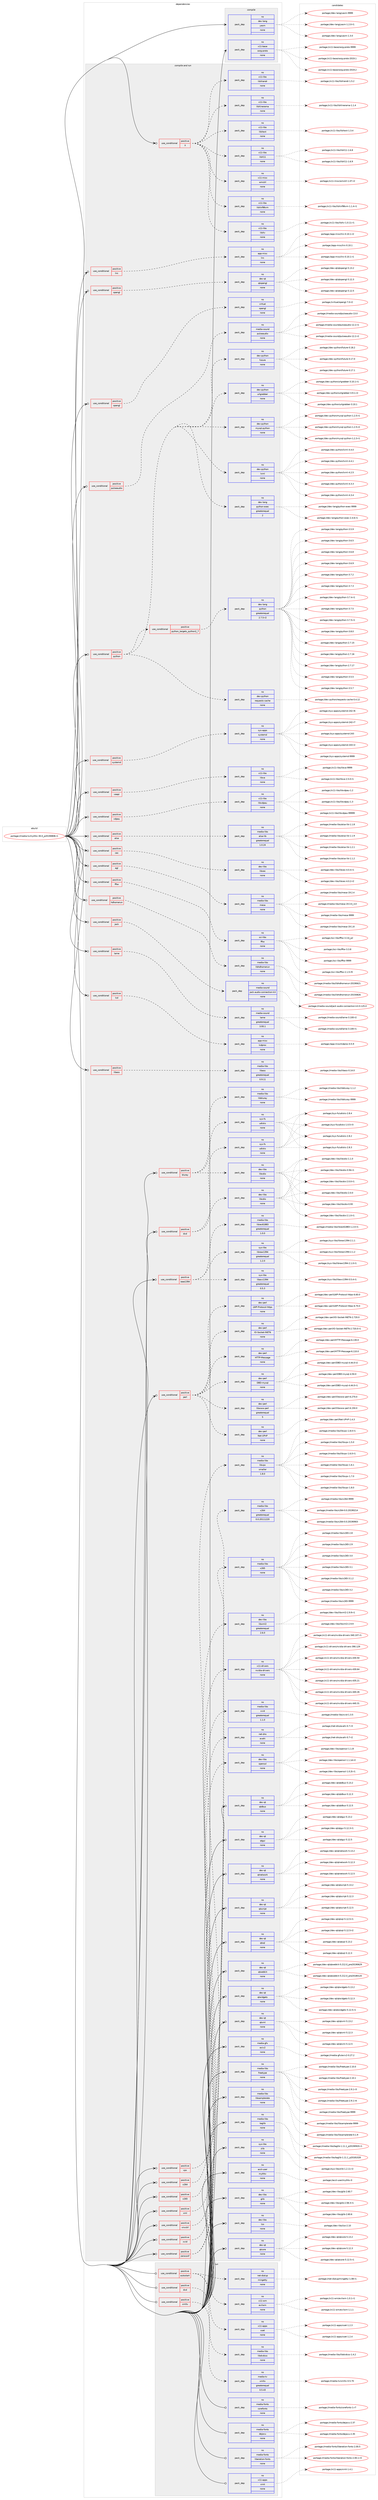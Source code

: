 digraph prolog {

# *************
# Graph options
# *************

newrank=true;
concentrate=true;
compound=true;
graph [rankdir=LR,fontname=Helvetica,fontsize=10,ranksep=1.5];#, ranksep=2.5, nodesep=0.2];
edge  [arrowhead=vee];
node  [fontname=Helvetica,fontsize=10];

# **********
# The ebuild
# **********

subgraph cluster_leftcol {
color=gray;
rank=same;
label=<<i>ebuild</i>>;
id [label="portage://media-tv/mythtv-30.0_p20190808-r1", color=red, width=4, href="../media-tv/mythtv-30.0_p20190808-r1.svg"];
}

# ****************
# The dependencies
# ****************

subgraph cluster_midcol {
color=gray;
label=<<i>dependencies</i>>;
subgraph cluster_compile {
fillcolor="#eeeeee";
style=filled;
label=<<i>compile</i>>;
subgraph pack248483 {
dependency338061 [label=<<TABLE BORDER="0" CELLBORDER="1" CELLSPACING="0" CELLPADDING="4" WIDTH="220"><TR><TD ROWSPAN="6" CELLPADDING="30">pack_dep</TD></TR><TR><TD WIDTH="110">no</TD></TR><TR><TD>dev-lang</TD></TR><TR><TD>yasm</TD></TR><TR><TD>none</TD></TR><TR><TD></TD></TR></TABLE>>, shape=none, color=blue];
}
id:e -> dependency338061:w [weight=20,style="solid",arrowhead="vee"];
subgraph pack248484 {
dependency338062 [label=<<TABLE BORDER="0" CELLBORDER="1" CELLSPACING="0" CELLPADDING="4" WIDTH="220"><TR><TD ROWSPAN="6" CELLPADDING="30">pack_dep</TD></TR><TR><TD WIDTH="110">no</TD></TR><TR><TD>x11-base</TD></TR><TR><TD>xorg-proto</TD></TR><TR><TD>none</TD></TR><TR><TD></TD></TR></TABLE>>, shape=none, color=blue];
}
id:e -> dependency338062:w [weight=20,style="solid",arrowhead="vee"];
}
subgraph cluster_compileandrun {
fillcolor="#eeeeee";
style=filled;
label=<<i>compile and run</i>>;
subgraph cond84026 {
dependency338063 [label=<<TABLE BORDER="0" CELLBORDER="1" CELLSPACING="0" CELLPADDING="4"><TR><TD ROWSPAN="3" CELLPADDING="10">use_conditional</TD></TR><TR><TD>positive</TD></TR><TR><TD>X</TD></TR></TABLE>>, shape=none, color=red];
subgraph pack248485 {
dependency338064 [label=<<TABLE BORDER="0" CELLBORDER="1" CELLSPACING="0" CELLPADDING="4" WIDTH="220"><TR><TD ROWSPAN="6" CELLPADDING="30">pack_dep</TD></TR><TR><TD WIDTH="110">no</TD></TR><TR><TD>x11-libs</TD></TR><TR><TD>libX11</TD></TR><TR><TD>none</TD></TR><TR><TD></TD></TR></TABLE>>, shape=none, color=blue];
}
dependency338063:e -> dependency338064:w [weight=20,style="dashed",arrowhead="vee"];
subgraph pack248486 {
dependency338065 [label=<<TABLE BORDER="0" CELLBORDER="1" CELLSPACING="0" CELLPADDING="4" WIDTH="220"><TR><TD ROWSPAN="6" CELLPADDING="30">pack_dep</TD></TR><TR><TD WIDTH="110">no</TD></TR><TR><TD>x11-libs</TD></TR><TR><TD>libXext</TD></TR><TR><TD>none</TD></TR><TR><TD></TD></TR></TABLE>>, shape=none, color=blue];
}
dependency338063:e -> dependency338065:w [weight=20,style="dashed",arrowhead="vee"];
subgraph pack248487 {
dependency338066 [label=<<TABLE BORDER="0" CELLBORDER="1" CELLSPACING="0" CELLPADDING="4" WIDTH="220"><TR><TD ROWSPAN="6" CELLPADDING="30">pack_dep</TD></TR><TR><TD WIDTH="110">no</TD></TR><TR><TD>x11-libs</TD></TR><TR><TD>libXinerama</TD></TR><TR><TD>none</TD></TR><TR><TD></TD></TR></TABLE>>, shape=none, color=blue];
}
dependency338063:e -> dependency338066:w [weight=20,style="dashed",arrowhead="vee"];
subgraph pack248488 {
dependency338067 [label=<<TABLE BORDER="0" CELLBORDER="1" CELLSPACING="0" CELLPADDING="4" WIDTH="220"><TR><TD ROWSPAN="6" CELLPADDING="30">pack_dep</TD></TR><TR><TD WIDTH="110">no</TD></TR><TR><TD>x11-libs</TD></TR><TR><TD>libXrandr</TD></TR><TR><TD>none</TD></TR><TR><TD></TD></TR></TABLE>>, shape=none, color=blue];
}
dependency338063:e -> dependency338067:w [weight=20,style="dashed",arrowhead="vee"];
subgraph pack248489 {
dependency338068 [label=<<TABLE BORDER="0" CELLBORDER="1" CELLSPACING="0" CELLPADDING="4" WIDTH="220"><TR><TD ROWSPAN="6" CELLPADDING="30">pack_dep</TD></TR><TR><TD WIDTH="110">no</TD></TR><TR><TD>x11-libs</TD></TR><TR><TD>libXv</TD></TR><TR><TD>none</TD></TR><TR><TD></TD></TR></TABLE>>, shape=none, color=blue];
}
dependency338063:e -> dependency338068:w [weight=20,style="dashed",arrowhead="vee"];
subgraph pack248490 {
dependency338069 [label=<<TABLE BORDER="0" CELLBORDER="1" CELLSPACING="0" CELLPADDING="4" WIDTH="220"><TR><TD ROWSPAN="6" CELLPADDING="30">pack_dep</TD></TR><TR><TD WIDTH="110">no</TD></TR><TR><TD>x11-libs</TD></TR><TR><TD>libXxf86vm</TD></TR><TR><TD>none</TD></TR><TR><TD></TD></TR></TABLE>>, shape=none, color=blue];
}
dependency338063:e -> dependency338069:w [weight=20,style="dashed",arrowhead="vee"];
subgraph pack248491 {
dependency338070 [label=<<TABLE BORDER="0" CELLBORDER="1" CELLSPACING="0" CELLPADDING="4" WIDTH="220"><TR><TD ROWSPAN="6" CELLPADDING="30">pack_dep</TD></TR><TR><TD WIDTH="110">no</TD></TR><TR><TD>x11-misc</TD></TR><TR><TD>wmctrl</TD></TR><TR><TD>none</TD></TR><TR><TD></TD></TR></TABLE>>, shape=none, color=blue];
}
dependency338063:e -> dependency338070:w [weight=20,style="dashed",arrowhead="vee"];
}
id:e -> dependency338063:w [weight=20,style="solid",arrowhead="odotvee"];
subgraph cond84027 {
dependency338071 [label=<<TABLE BORDER="0" CELLBORDER="1" CELLSPACING="0" CELLPADDING="4"><TR><TD ROWSPAN="3" CELLPADDING="10">use_conditional</TD></TR><TR><TD>positive</TD></TR><TR><TD>alsa</TD></TR></TABLE>>, shape=none, color=red];
subgraph pack248492 {
dependency338072 [label=<<TABLE BORDER="0" CELLBORDER="1" CELLSPACING="0" CELLPADDING="4" WIDTH="220"><TR><TD ROWSPAN="6" CELLPADDING="30">pack_dep</TD></TR><TR><TD WIDTH="110">no</TD></TR><TR><TD>media-libs</TD></TR><TR><TD>alsa-lib</TD></TR><TR><TD>greaterequal</TD></TR><TR><TD>1.0.24</TD></TR></TABLE>>, shape=none, color=blue];
}
dependency338071:e -> dependency338072:w [weight=20,style="dashed",arrowhead="vee"];
}
id:e -> dependency338071:w [weight=20,style="solid",arrowhead="odotvee"];
subgraph cond84028 {
dependency338073 [label=<<TABLE BORDER="0" CELLBORDER="1" CELLSPACING="0" CELLPADDING="4"><TR><TD ROWSPAN="3" CELLPADDING="10">use_conditional</TD></TR><TR><TD>positive</TD></TR><TR><TD>bluray</TD></TR></TABLE>>, shape=none, color=red];
subgraph pack248493 {
dependency338074 [label=<<TABLE BORDER="0" CELLBORDER="1" CELLSPACING="0" CELLPADDING="4" WIDTH="220"><TR><TD ROWSPAN="6" CELLPADDING="30">pack_dep</TD></TR><TR><TD WIDTH="110">no</TD></TR><TR><TD>media-libs</TD></TR><TR><TD>libbluray</TD></TR><TR><TD>none</TD></TR><TR><TD></TD></TR></TABLE>>, shape=none, color=blue];
}
dependency338073:e -> dependency338074:w [weight=20,style="dashed",arrowhead="vee"];
subgraph pack248494 {
dependency338075 [label=<<TABLE BORDER="0" CELLBORDER="1" CELLSPACING="0" CELLPADDING="4" WIDTH="220"><TR><TD ROWSPAN="6" CELLPADDING="30">pack_dep</TD></TR><TR><TD WIDTH="110">no</TD></TR><TR><TD>dev-libs</TD></TR><TR><TD>libcdio</TD></TR><TR><TD>none</TD></TR><TR><TD></TD></TR></TABLE>>, shape=none, color=blue];
}
dependency338073:e -> dependency338075:w [weight=20,style="dashed",arrowhead="vee"];
subgraph pack248495 {
dependency338076 [label=<<TABLE BORDER="0" CELLBORDER="1" CELLSPACING="0" CELLPADDING="4" WIDTH="220"><TR><TD ROWSPAN="6" CELLPADDING="30">pack_dep</TD></TR><TR><TD WIDTH="110">no</TD></TR><TR><TD>sys-fs</TD></TR><TR><TD>udisks</TD></TR><TR><TD>none</TD></TR><TR><TD></TD></TR></TABLE>>, shape=none, color=blue];
}
dependency338073:e -> dependency338076:w [weight=20,style="dashed",arrowhead="vee"];
}
id:e -> dependency338073:w [weight=20,style="solid",arrowhead="odotvee"];
subgraph cond84029 {
dependency338077 [label=<<TABLE BORDER="0" CELLBORDER="1" CELLSPACING="0" CELLPADDING="4"><TR><TD ROWSPAN="3" CELLPADDING="10">use_conditional</TD></TR><TR><TD>positive</TD></TR><TR><TD>cec</TD></TR></TABLE>>, shape=none, color=red];
subgraph pack248496 {
dependency338078 [label=<<TABLE BORDER="0" CELLBORDER="1" CELLSPACING="0" CELLPADDING="4" WIDTH="220"><TR><TD ROWSPAN="6" CELLPADDING="30">pack_dep</TD></TR><TR><TD WIDTH="110">no</TD></TR><TR><TD>dev-libs</TD></TR><TR><TD>libcec</TD></TR><TR><TD>none</TD></TR><TR><TD></TD></TR></TABLE>>, shape=none, color=blue];
}
dependency338077:e -> dependency338078:w [weight=20,style="dashed",arrowhead="vee"];
}
id:e -> dependency338077:w [weight=20,style="solid",arrowhead="odotvee"];
subgraph cond84030 {
dependency338079 [label=<<TABLE BORDER="0" CELLBORDER="1" CELLSPACING="0" CELLPADDING="4"><TR><TD ROWSPAN="3" CELLPADDING="10">use_conditional</TD></TR><TR><TD>positive</TD></TR><TR><TD>dvd</TD></TR></TABLE>>, shape=none, color=red];
subgraph pack248497 {
dependency338080 [label=<<TABLE BORDER="0" CELLBORDER="1" CELLSPACING="0" CELLPADDING="4" WIDTH="220"><TR><TD ROWSPAN="6" CELLPADDING="30">pack_dep</TD></TR><TR><TD WIDTH="110">no</TD></TR><TR><TD>dev-libs</TD></TR><TR><TD>libcdio</TD></TR><TR><TD>none</TD></TR><TR><TD></TD></TR></TABLE>>, shape=none, color=blue];
}
dependency338079:e -> dependency338080:w [weight=20,style="dashed",arrowhead="vee"];
subgraph pack248498 {
dependency338081 [label=<<TABLE BORDER="0" CELLBORDER="1" CELLSPACING="0" CELLPADDING="4" WIDTH="220"><TR><TD ROWSPAN="6" CELLPADDING="30">pack_dep</TD></TR><TR><TD WIDTH="110">no</TD></TR><TR><TD>sys-fs</TD></TR><TR><TD>udisks</TD></TR><TR><TD>none</TD></TR><TR><TD></TD></TR></TABLE>>, shape=none, color=blue];
}
dependency338079:e -> dependency338081:w [weight=20,style="dashed",arrowhead="vee"];
}
id:e -> dependency338079:w [weight=20,style="solid",arrowhead="odotvee"];
subgraph cond84031 {
dependency338082 [label=<<TABLE BORDER="0" CELLBORDER="1" CELLSPACING="0" CELLPADDING="4"><TR><TD ROWSPAN="3" CELLPADDING="10">use_conditional</TD></TR><TR><TD>positive</TD></TR><TR><TD>egl</TD></TR></TABLE>>, shape=none, color=red];
subgraph pack248499 {
dependency338083 [label=<<TABLE BORDER="0" CELLBORDER="1" CELLSPACING="0" CELLPADDING="4" WIDTH="220"><TR><TD ROWSPAN="6" CELLPADDING="30">pack_dep</TD></TR><TR><TD WIDTH="110">no</TD></TR><TR><TD>media-libs</TD></TR><TR><TD>mesa</TD></TR><TR><TD>none</TD></TR><TR><TD></TD></TR></TABLE>>, shape=none, color=blue];
}
dependency338082:e -> dependency338083:w [weight=20,style="dashed",arrowhead="vee"];
}
id:e -> dependency338082:w [weight=20,style="solid",arrowhead="odotvee"];
subgraph cond84032 {
dependency338084 [label=<<TABLE BORDER="0" CELLBORDER="1" CELLSPACING="0" CELLPADDING="4"><TR><TD ROWSPAN="3" CELLPADDING="10">use_conditional</TD></TR><TR><TD>positive</TD></TR><TR><TD>fftw</TD></TR></TABLE>>, shape=none, color=red];
subgraph pack248500 {
dependency338085 [label=<<TABLE BORDER="0" CELLBORDER="1" CELLSPACING="0" CELLPADDING="4" WIDTH="220"><TR><TD ROWSPAN="6" CELLPADDING="30">pack_dep</TD></TR><TR><TD WIDTH="110">no</TD></TR><TR><TD>sci-libs</TD></TR><TR><TD>fftw</TD></TR><TR><TD>none</TD></TR><TR><TD></TD></TR></TABLE>>, shape=none, color=blue];
}
dependency338084:e -> dependency338085:w [weight=20,style="dashed",arrowhead="vee"];
}
id:e -> dependency338084:w [weight=20,style="solid",arrowhead="odotvee"];
subgraph cond84033 {
dependency338086 [label=<<TABLE BORDER="0" CELLBORDER="1" CELLSPACING="0" CELLPADDING="4"><TR><TD ROWSPAN="3" CELLPADDING="10">use_conditional</TD></TR><TR><TD>positive</TD></TR><TR><TD>hdhomerun</TD></TR></TABLE>>, shape=none, color=red];
subgraph pack248501 {
dependency338087 [label=<<TABLE BORDER="0" CELLBORDER="1" CELLSPACING="0" CELLPADDING="4" WIDTH="220"><TR><TD ROWSPAN="6" CELLPADDING="30">pack_dep</TD></TR><TR><TD WIDTH="110">no</TD></TR><TR><TD>media-libs</TD></TR><TR><TD>libhdhomerun</TD></TR><TR><TD>none</TD></TR><TR><TD></TD></TR></TABLE>>, shape=none, color=blue];
}
dependency338086:e -> dependency338087:w [weight=20,style="dashed",arrowhead="vee"];
}
id:e -> dependency338086:w [weight=20,style="solid",arrowhead="odotvee"];
subgraph cond84034 {
dependency338088 [label=<<TABLE BORDER="0" CELLBORDER="1" CELLSPACING="0" CELLPADDING="4"><TR><TD ROWSPAN="3" CELLPADDING="10">use_conditional</TD></TR><TR><TD>positive</TD></TR><TR><TD>ieee1394</TD></TR></TABLE>>, shape=none, color=red];
subgraph pack248502 {
dependency338089 [label=<<TABLE BORDER="0" CELLBORDER="1" CELLSPACING="0" CELLPADDING="4" WIDTH="220"><TR><TD ROWSPAN="6" CELLPADDING="30">pack_dep</TD></TR><TR><TD WIDTH="110">no</TD></TR><TR><TD>media-libs</TD></TR><TR><TD>libiec61883</TD></TR><TR><TD>greaterequal</TD></TR><TR><TD>1.0.0</TD></TR></TABLE>>, shape=none, color=blue];
}
dependency338088:e -> dependency338089:w [weight=20,style="dashed",arrowhead="vee"];
subgraph pack248503 {
dependency338090 [label=<<TABLE BORDER="0" CELLBORDER="1" CELLSPACING="0" CELLPADDING="4" WIDTH="220"><TR><TD ROWSPAN="6" CELLPADDING="30">pack_dep</TD></TR><TR><TD WIDTH="110">no</TD></TR><TR><TD>sys-libs</TD></TR><TR><TD>libavc1394</TD></TR><TR><TD>greaterequal</TD></TR><TR><TD>0.5.3</TD></TR></TABLE>>, shape=none, color=blue];
}
dependency338088:e -> dependency338090:w [weight=20,style="dashed",arrowhead="vee"];
subgraph pack248504 {
dependency338091 [label=<<TABLE BORDER="0" CELLBORDER="1" CELLSPACING="0" CELLPADDING="4" WIDTH="220"><TR><TD ROWSPAN="6" CELLPADDING="30">pack_dep</TD></TR><TR><TD WIDTH="110">no</TD></TR><TR><TD>sys-libs</TD></TR><TR><TD>libraw1394</TD></TR><TR><TD>greaterequal</TD></TR><TR><TD>1.2.0</TD></TR></TABLE>>, shape=none, color=blue];
}
dependency338088:e -> dependency338091:w [weight=20,style="dashed",arrowhead="vee"];
}
id:e -> dependency338088:w [weight=20,style="solid",arrowhead="odotvee"];
subgraph cond84035 {
dependency338092 [label=<<TABLE BORDER="0" CELLBORDER="1" CELLSPACING="0" CELLPADDING="4"><TR><TD ROWSPAN="3" CELLPADDING="10">use_conditional</TD></TR><TR><TD>positive</TD></TR><TR><TD>jack</TD></TR></TABLE>>, shape=none, color=red];
subgraph pack248505 {
dependency338093 [label=<<TABLE BORDER="0" CELLBORDER="1" CELLSPACING="0" CELLPADDING="4" WIDTH="220"><TR><TD ROWSPAN="6" CELLPADDING="30">pack_dep</TD></TR><TR><TD WIDTH="110">no</TD></TR><TR><TD>media-sound</TD></TR><TR><TD>jack-audio-connection-kit</TD></TR><TR><TD>none</TD></TR><TR><TD></TD></TR></TABLE>>, shape=none, color=blue];
}
dependency338092:e -> dependency338093:w [weight=20,style="dashed",arrowhead="vee"];
}
id:e -> dependency338092:w [weight=20,style="solid",arrowhead="odotvee"];
subgraph cond84036 {
dependency338094 [label=<<TABLE BORDER="0" CELLBORDER="1" CELLSPACING="0" CELLPADDING="4"><TR><TD ROWSPAN="3" CELLPADDING="10">use_conditional</TD></TR><TR><TD>positive</TD></TR><TR><TD>lame</TD></TR></TABLE>>, shape=none, color=red];
subgraph pack248506 {
dependency338095 [label=<<TABLE BORDER="0" CELLBORDER="1" CELLSPACING="0" CELLPADDING="4" WIDTH="220"><TR><TD ROWSPAN="6" CELLPADDING="30">pack_dep</TD></TR><TR><TD WIDTH="110">no</TD></TR><TR><TD>media-sound</TD></TR><TR><TD>lame</TD></TR><TR><TD>greaterequal</TD></TR><TR><TD>3.93.1</TD></TR></TABLE>>, shape=none, color=blue];
}
dependency338094:e -> dependency338095:w [weight=20,style="dashed",arrowhead="vee"];
}
id:e -> dependency338094:w [weight=20,style="solid",arrowhead="odotvee"];
subgraph cond84037 {
dependency338096 [label=<<TABLE BORDER="0" CELLBORDER="1" CELLSPACING="0" CELLPADDING="4"><TR><TD ROWSPAN="3" CELLPADDING="10">use_conditional</TD></TR><TR><TD>positive</TD></TR><TR><TD>lcd</TD></TR></TABLE>>, shape=none, color=red];
subgraph pack248507 {
dependency338097 [label=<<TABLE BORDER="0" CELLBORDER="1" CELLSPACING="0" CELLPADDING="4" WIDTH="220"><TR><TD ROWSPAN="6" CELLPADDING="30">pack_dep</TD></TR><TR><TD WIDTH="110">no</TD></TR><TR><TD>app-misc</TD></TR><TR><TD>lcdproc</TD></TR><TR><TD>none</TD></TR><TR><TD></TD></TR></TABLE>>, shape=none, color=blue];
}
dependency338096:e -> dependency338097:w [weight=20,style="dashed",arrowhead="vee"];
}
id:e -> dependency338096:w [weight=20,style="solid",arrowhead="odotvee"];
subgraph cond84038 {
dependency338098 [label=<<TABLE BORDER="0" CELLBORDER="1" CELLSPACING="0" CELLPADDING="4"><TR><TD ROWSPAN="3" CELLPADDING="10">use_conditional</TD></TR><TR><TD>positive</TD></TR><TR><TD>libass</TD></TR></TABLE>>, shape=none, color=red];
subgraph pack248508 {
dependency338099 [label=<<TABLE BORDER="0" CELLBORDER="1" CELLSPACING="0" CELLPADDING="4" WIDTH="220"><TR><TD ROWSPAN="6" CELLPADDING="30">pack_dep</TD></TR><TR><TD WIDTH="110">no</TD></TR><TR><TD>media-libs</TD></TR><TR><TD>libass</TD></TR><TR><TD>greaterequal</TD></TR><TR><TD>0.9.11</TD></TR></TABLE>>, shape=none, color=blue];
}
dependency338098:e -> dependency338099:w [weight=20,style="dashed",arrowhead="vee"];
}
id:e -> dependency338098:w [weight=20,style="solid",arrowhead="odotvee"];
subgraph cond84039 {
dependency338100 [label=<<TABLE BORDER="0" CELLBORDER="1" CELLSPACING="0" CELLPADDING="4"><TR><TD ROWSPAN="3" CELLPADDING="10">use_conditional</TD></TR><TR><TD>positive</TD></TR><TR><TD>lirc</TD></TR></TABLE>>, shape=none, color=red];
subgraph pack248509 {
dependency338101 [label=<<TABLE BORDER="0" CELLBORDER="1" CELLSPACING="0" CELLPADDING="4" WIDTH="220"><TR><TD ROWSPAN="6" CELLPADDING="30">pack_dep</TD></TR><TR><TD WIDTH="110">no</TD></TR><TR><TD>app-misc</TD></TR><TR><TD>lirc</TD></TR><TR><TD>none</TD></TR><TR><TD></TD></TR></TABLE>>, shape=none, color=blue];
}
dependency338100:e -> dependency338101:w [weight=20,style="dashed",arrowhead="vee"];
}
id:e -> dependency338100:w [weight=20,style="solid",arrowhead="odotvee"];
subgraph cond84040 {
dependency338102 [label=<<TABLE BORDER="0" CELLBORDER="1" CELLSPACING="0" CELLPADDING="4"><TR><TD ROWSPAN="3" CELLPADDING="10">use_conditional</TD></TR><TR><TD>positive</TD></TR><TR><TD>opengl</TD></TR></TABLE>>, shape=none, color=red];
subgraph pack248510 {
dependency338103 [label=<<TABLE BORDER="0" CELLBORDER="1" CELLSPACING="0" CELLPADDING="4" WIDTH="220"><TR><TD ROWSPAN="6" CELLPADDING="30">pack_dep</TD></TR><TR><TD WIDTH="110">no</TD></TR><TR><TD>dev-qt</TD></TR><TR><TD>qtopengl</TD></TR><TR><TD>none</TD></TR><TR><TD></TD></TR></TABLE>>, shape=none, color=blue];
}
dependency338102:e -> dependency338103:w [weight=20,style="dashed",arrowhead="vee"];
}
id:e -> dependency338102:w [weight=20,style="solid",arrowhead="odotvee"];
subgraph cond84041 {
dependency338104 [label=<<TABLE BORDER="0" CELLBORDER="1" CELLSPACING="0" CELLPADDING="4"><TR><TD ROWSPAN="3" CELLPADDING="10">use_conditional</TD></TR><TR><TD>positive</TD></TR><TR><TD>opengl</TD></TR></TABLE>>, shape=none, color=red];
subgraph pack248511 {
dependency338105 [label=<<TABLE BORDER="0" CELLBORDER="1" CELLSPACING="0" CELLPADDING="4" WIDTH="220"><TR><TD ROWSPAN="6" CELLPADDING="30">pack_dep</TD></TR><TR><TD WIDTH="110">no</TD></TR><TR><TD>virtual</TD></TR><TR><TD>opengl</TD></TR><TR><TD>none</TD></TR><TR><TD></TD></TR></TABLE>>, shape=none, color=blue];
}
dependency338104:e -> dependency338105:w [weight=20,style="dashed",arrowhead="vee"];
}
id:e -> dependency338104:w [weight=20,style="solid",arrowhead="odotvee"];
subgraph cond84042 {
dependency338106 [label=<<TABLE BORDER="0" CELLBORDER="1" CELLSPACING="0" CELLPADDING="4"><TR><TD ROWSPAN="3" CELLPADDING="10">use_conditional</TD></TR><TR><TD>positive</TD></TR><TR><TD>perl</TD></TR></TABLE>>, shape=none, color=red];
subgraph pack248512 {
dependency338107 [label=<<TABLE BORDER="0" CELLBORDER="1" CELLSPACING="0" CELLPADDING="4" WIDTH="220"><TR><TD ROWSPAN="6" CELLPADDING="30">pack_dep</TD></TR><TR><TD WIDTH="110">no</TD></TR><TR><TD>dev-perl</TD></TR><TR><TD>libwww-perl</TD></TR><TR><TD>greaterequal</TD></TR><TR><TD>5</TD></TR></TABLE>>, shape=none, color=blue];
}
dependency338106:e -> dependency338107:w [weight=20,style="dashed",arrowhead="vee"];
subgraph pack248513 {
dependency338108 [label=<<TABLE BORDER="0" CELLBORDER="1" CELLSPACING="0" CELLPADDING="4" WIDTH="220"><TR><TD ROWSPAN="6" CELLPADDING="30">pack_dep</TD></TR><TR><TD WIDTH="110">no</TD></TR><TR><TD>dev-perl</TD></TR><TR><TD>DBD-mysql</TD></TR><TR><TD>none</TD></TR><TR><TD></TD></TR></TABLE>>, shape=none, color=blue];
}
dependency338106:e -> dependency338108:w [weight=20,style="dashed",arrowhead="vee"];
subgraph pack248514 {
dependency338109 [label=<<TABLE BORDER="0" CELLBORDER="1" CELLSPACING="0" CELLPADDING="4" WIDTH="220"><TR><TD ROWSPAN="6" CELLPADDING="30">pack_dep</TD></TR><TR><TD WIDTH="110">no</TD></TR><TR><TD>dev-perl</TD></TR><TR><TD>HTTP-Message</TD></TR><TR><TD>none</TD></TR><TR><TD></TD></TR></TABLE>>, shape=none, color=blue];
}
dependency338106:e -> dependency338109:w [weight=20,style="dashed",arrowhead="vee"];
subgraph pack248515 {
dependency338110 [label=<<TABLE BORDER="0" CELLBORDER="1" CELLSPACING="0" CELLPADDING="4" WIDTH="220"><TR><TD ROWSPAN="6" CELLPADDING="30">pack_dep</TD></TR><TR><TD WIDTH="110">no</TD></TR><TR><TD>dev-perl</TD></TR><TR><TD>IO-Socket-INET6</TD></TR><TR><TD>none</TD></TR><TR><TD></TD></TR></TABLE>>, shape=none, color=blue];
}
dependency338106:e -> dependency338110:w [weight=20,style="dashed",arrowhead="vee"];
subgraph pack248516 {
dependency338111 [label=<<TABLE BORDER="0" CELLBORDER="1" CELLSPACING="0" CELLPADDING="4" WIDTH="220"><TR><TD ROWSPAN="6" CELLPADDING="30">pack_dep</TD></TR><TR><TD WIDTH="110">no</TD></TR><TR><TD>dev-perl</TD></TR><TR><TD>LWP-Protocol-https</TD></TR><TR><TD>none</TD></TR><TR><TD></TD></TR></TABLE>>, shape=none, color=blue];
}
dependency338106:e -> dependency338111:w [weight=20,style="dashed",arrowhead="vee"];
subgraph pack248517 {
dependency338112 [label=<<TABLE BORDER="0" CELLBORDER="1" CELLSPACING="0" CELLPADDING="4" WIDTH="220"><TR><TD ROWSPAN="6" CELLPADDING="30">pack_dep</TD></TR><TR><TD WIDTH="110">no</TD></TR><TR><TD>dev-perl</TD></TR><TR><TD>Net-UPnP</TD></TR><TR><TD>none</TD></TR><TR><TD></TD></TR></TABLE>>, shape=none, color=blue];
}
dependency338106:e -> dependency338112:w [weight=20,style="dashed",arrowhead="vee"];
}
id:e -> dependency338106:w [weight=20,style="solid",arrowhead="odotvee"];
subgraph cond84043 {
dependency338113 [label=<<TABLE BORDER="0" CELLBORDER="1" CELLSPACING="0" CELLPADDING="4"><TR><TD ROWSPAN="3" CELLPADDING="10">use_conditional</TD></TR><TR><TD>positive</TD></TR><TR><TD>pulseaudio</TD></TR></TABLE>>, shape=none, color=red];
subgraph pack248518 {
dependency338114 [label=<<TABLE BORDER="0" CELLBORDER="1" CELLSPACING="0" CELLPADDING="4" WIDTH="220"><TR><TD ROWSPAN="6" CELLPADDING="30">pack_dep</TD></TR><TR><TD WIDTH="110">no</TD></TR><TR><TD>media-sound</TD></TR><TR><TD>pulseaudio</TD></TR><TR><TD>none</TD></TR><TR><TD></TD></TR></TABLE>>, shape=none, color=blue];
}
dependency338113:e -> dependency338114:w [weight=20,style="dashed",arrowhead="vee"];
}
id:e -> dependency338113:w [weight=20,style="solid",arrowhead="odotvee"];
subgraph cond84044 {
dependency338115 [label=<<TABLE BORDER="0" CELLBORDER="1" CELLSPACING="0" CELLPADDING="4"><TR><TD ROWSPAN="3" CELLPADDING="10">use_conditional</TD></TR><TR><TD>positive</TD></TR><TR><TD>python</TD></TR></TABLE>>, shape=none, color=red];
subgraph cond84045 {
dependency338116 [label=<<TABLE BORDER="0" CELLBORDER="1" CELLSPACING="0" CELLPADDING="4"><TR><TD ROWSPAN="3" CELLPADDING="10">use_conditional</TD></TR><TR><TD>positive</TD></TR><TR><TD>python_targets_python2_7</TD></TR></TABLE>>, shape=none, color=red];
subgraph pack248519 {
dependency338117 [label=<<TABLE BORDER="0" CELLBORDER="1" CELLSPACING="0" CELLPADDING="4" WIDTH="220"><TR><TD ROWSPAN="6" CELLPADDING="30">pack_dep</TD></TR><TR><TD WIDTH="110">no</TD></TR><TR><TD>dev-lang</TD></TR><TR><TD>python</TD></TR><TR><TD>greaterequal</TD></TR><TR><TD>2.7.5-r2</TD></TR></TABLE>>, shape=none, color=blue];
}
dependency338116:e -> dependency338117:w [weight=20,style="dashed",arrowhead="vee"];
}
dependency338115:e -> dependency338116:w [weight=20,style="dashed",arrowhead="vee"];
subgraph pack248520 {
dependency338118 [label=<<TABLE BORDER="0" CELLBORDER="1" CELLSPACING="0" CELLPADDING="4" WIDTH="220"><TR><TD ROWSPAN="6" CELLPADDING="30">pack_dep</TD></TR><TR><TD WIDTH="110">no</TD></TR><TR><TD>dev-lang</TD></TR><TR><TD>python-exec</TD></TR><TR><TD>greaterequal</TD></TR><TR><TD>2</TD></TR></TABLE>>, shape=none, color=blue];
}
dependency338115:e -> dependency338118:w [weight=20,style="dashed",arrowhead="vee"];
subgraph pack248521 {
dependency338119 [label=<<TABLE BORDER="0" CELLBORDER="1" CELLSPACING="0" CELLPADDING="4" WIDTH="220"><TR><TD ROWSPAN="6" CELLPADDING="30">pack_dep</TD></TR><TR><TD WIDTH="110">no</TD></TR><TR><TD>dev-python</TD></TR><TR><TD>lxml</TD></TR><TR><TD>none</TD></TR><TR><TD></TD></TR></TABLE>>, shape=none, color=blue];
}
dependency338115:e -> dependency338119:w [weight=20,style="dashed",arrowhead="vee"];
subgraph pack248522 {
dependency338120 [label=<<TABLE BORDER="0" CELLBORDER="1" CELLSPACING="0" CELLPADDING="4" WIDTH="220"><TR><TD ROWSPAN="6" CELLPADDING="30">pack_dep</TD></TR><TR><TD WIDTH="110">no</TD></TR><TR><TD>dev-python</TD></TR><TR><TD>mysql-python</TD></TR><TR><TD>none</TD></TR><TR><TD></TD></TR></TABLE>>, shape=none, color=blue];
}
dependency338115:e -> dependency338120:w [weight=20,style="dashed",arrowhead="vee"];
subgraph pack248523 {
dependency338121 [label=<<TABLE BORDER="0" CELLBORDER="1" CELLSPACING="0" CELLPADDING="4" WIDTH="220"><TR><TD ROWSPAN="6" CELLPADDING="30">pack_dep</TD></TR><TR><TD WIDTH="110">no</TD></TR><TR><TD>dev-python</TD></TR><TR><TD>urlgrabber</TD></TR><TR><TD>none</TD></TR><TR><TD></TD></TR></TABLE>>, shape=none, color=blue];
}
dependency338115:e -> dependency338121:w [weight=20,style="dashed",arrowhead="vee"];
subgraph pack248524 {
dependency338122 [label=<<TABLE BORDER="0" CELLBORDER="1" CELLSPACING="0" CELLPADDING="4" WIDTH="220"><TR><TD ROWSPAN="6" CELLPADDING="30">pack_dep</TD></TR><TR><TD WIDTH="110">no</TD></TR><TR><TD>dev-python</TD></TR><TR><TD>future</TD></TR><TR><TD>none</TD></TR><TR><TD></TD></TR></TABLE>>, shape=none, color=blue];
}
dependency338115:e -> dependency338122:w [weight=20,style="dashed",arrowhead="vee"];
subgraph pack248525 {
dependency338123 [label=<<TABLE BORDER="0" CELLBORDER="1" CELLSPACING="0" CELLPADDING="4" WIDTH="220"><TR><TD ROWSPAN="6" CELLPADDING="30">pack_dep</TD></TR><TR><TD WIDTH="110">no</TD></TR><TR><TD>dev-python</TD></TR><TR><TD>requests-cache</TD></TR><TR><TD>none</TD></TR><TR><TD></TD></TR></TABLE>>, shape=none, color=blue];
}
dependency338115:e -> dependency338123:w [weight=20,style="dashed",arrowhead="vee"];
}
id:e -> dependency338115:w [weight=20,style="solid",arrowhead="odotvee"];
subgraph cond84046 {
dependency338124 [label=<<TABLE BORDER="0" CELLBORDER="1" CELLSPACING="0" CELLPADDING="4"><TR><TD ROWSPAN="3" CELLPADDING="10">use_conditional</TD></TR><TR><TD>positive</TD></TR><TR><TD>systemd</TD></TR></TABLE>>, shape=none, color=red];
subgraph pack248526 {
dependency338125 [label=<<TABLE BORDER="0" CELLBORDER="1" CELLSPACING="0" CELLPADDING="4" WIDTH="220"><TR><TD ROWSPAN="6" CELLPADDING="30">pack_dep</TD></TR><TR><TD WIDTH="110">no</TD></TR><TR><TD>sys-apps</TD></TR><TR><TD>systemd</TD></TR><TR><TD>none</TD></TR><TR><TD></TD></TR></TABLE>>, shape=none, color=blue];
}
dependency338124:e -> dependency338125:w [weight=20,style="dashed",arrowhead="vee"];
}
id:e -> dependency338124:w [weight=20,style="solid",arrowhead="odotvee"];
subgraph cond84047 {
dependency338126 [label=<<TABLE BORDER="0" CELLBORDER="1" CELLSPACING="0" CELLPADDING="4"><TR><TD ROWSPAN="3" CELLPADDING="10">use_conditional</TD></TR><TR><TD>positive</TD></TR><TR><TD>vaapi</TD></TR></TABLE>>, shape=none, color=red];
subgraph pack248527 {
dependency338127 [label=<<TABLE BORDER="0" CELLBORDER="1" CELLSPACING="0" CELLPADDING="4" WIDTH="220"><TR><TD ROWSPAN="6" CELLPADDING="30">pack_dep</TD></TR><TR><TD WIDTH="110">no</TD></TR><TR><TD>x11-libs</TD></TR><TR><TD>libva</TD></TR><TR><TD>none</TD></TR><TR><TD></TD></TR></TABLE>>, shape=none, color=blue];
}
dependency338126:e -> dependency338127:w [weight=20,style="dashed",arrowhead="vee"];
}
id:e -> dependency338126:w [weight=20,style="solid",arrowhead="odotvee"];
subgraph cond84048 {
dependency338128 [label=<<TABLE BORDER="0" CELLBORDER="1" CELLSPACING="0" CELLPADDING="4"><TR><TD ROWSPAN="3" CELLPADDING="10">use_conditional</TD></TR><TR><TD>positive</TD></TR><TR><TD>vdpau</TD></TR></TABLE>>, shape=none, color=red];
subgraph pack248528 {
dependency338129 [label=<<TABLE BORDER="0" CELLBORDER="1" CELLSPACING="0" CELLPADDING="4" WIDTH="220"><TR><TD ROWSPAN="6" CELLPADDING="30">pack_dep</TD></TR><TR><TD WIDTH="110">no</TD></TR><TR><TD>x11-libs</TD></TR><TR><TD>libvdpau</TD></TR><TR><TD>none</TD></TR><TR><TD></TD></TR></TABLE>>, shape=none, color=blue];
}
dependency338128:e -> dependency338129:w [weight=20,style="dashed",arrowhead="vee"];
}
id:e -> dependency338128:w [weight=20,style="solid",arrowhead="odotvee"];
subgraph cond84049 {
dependency338130 [label=<<TABLE BORDER="0" CELLBORDER="1" CELLSPACING="0" CELLPADDING="4"><TR><TD ROWSPAN="3" CELLPADDING="10">use_conditional</TD></TR><TR><TD>positive</TD></TR><TR><TD>vpx</TD></TR></TABLE>>, shape=none, color=red];
subgraph pack248529 {
dependency338131 [label=<<TABLE BORDER="0" CELLBORDER="1" CELLSPACING="0" CELLPADDING="4" WIDTH="220"><TR><TD ROWSPAN="6" CELLPADDING="30">pack_dep</TD></TR><TR><TD WIDTH="110">no</TD></TR><TR><TD>media-libs</TD></TR><TR><TD>libvpx</TD></TR><TR><TD>smaller</TD></TR><TR><TD>1.8.0</TD></TR></TABLE>>, shape=none, color=blue];
}
dependency338130:e -> dependency338131:w [weight=20,style="dashed",arrowhead="vee"];
}
id:e -> dependency338130:w [weight=20,style="solid",arrowhead="odotvee"];
subgraph cond84050 {
dependency338132 [label=<<TABLE BORDER="0" CELLBORDER="1" CELLSPACING="0" CELLPADDING="4"><TR><TD ROWSPAN="3" CELLPADDING="10">use_conditional</TD></TR><TR><TD>positive</TD></TR><TR><TD>x264</TD></TR></TABLE>>, shape=none, color=red];
subgraph pack248530 {
dependency338133 [label=<<TABLE BORDER="0" CELLBORDER="1" CELLSPACING="0" CELLPADDING="4" WIDTH="220"><TR><TD ROWSPAN="6" CELLPADDING="30">pack_dep</TD></TR><TR><TD WIDTH="110">no</TD></TR><TR><TD>media-libs</TD></TR><TR><TD>x264</TD></TR><TR><TD>greaterequal</TD></TR><TR><TD>0.0.20111220</TD></TR></TABLE>>, shape=none, color=blue];
}
dependency338132:e -> dependency338133:w [weight=20,style="dashed",arrowhead="vee"];
}
id:e -> dependency338132:w [weight=20,style="solid",arrowhead="odotvee"];
subgraph cond84051 {
dependency338134 [label=<<TABLE BORDER="0" CELLBORDER="1" CELLSPACING="0" CELLPADDING="4"><TR><TD ROWSPAN="3" CELLPADDING="10">use_conditional</TD></TR><TR><TD>positive</TD></TR><TR><TD>x265</TD></TR></TABLE>>, shape=none, color=red];
subgraph pack248531 {
dependency338135 [label=<<TABLE BORDER="0" CELLBORDER="1" CELLSPACING="0" CELLPADDING="4" WIDTH="220"><TR><TD ROWSPAN="6" CELLPADDING="30">pack_dep</TD></TR><TR><TD WIDTH="110">no</TD></TR><TR><TD>media-libs</TD></TR><TR><TD>x265</TD></TR><TR><TD>none</TD></TR><TR><TD></TD></TR></TABLE>>, shape=none, color=blue];
}
dependency338134:e -> dependency338135:w [weight=20,style="dashed",arrowhead="vee"];
}
id:e -> dependency338134:w [weight=20,style="solid",arrowhead="odotvee"];
subgraph cond84052 {
dependency338136 [label=<<TABLE BORDER="0" CELLBORDER="1" CELLSPACING="0" CELLPADDING="4"><TR><TD ROWSPAN="3" CELLPADDING="10">use_conditional</TD></TR><TR><TD>positive</TD></TR><TR><TD>xml</TD></TR></TABLE>>, shape=none, color=red];
subgraph pack248532 {
dependency338137 [label=<<TABLE BORDER="0" CELLBORDER="1" CELLSPACING="0" CELLPADDING="4" WIDTH="220"><TR><TD ROWSPAN="6" CELLPADDING="30">pack_dep</TD></TR><TR><TD WIDTH="110">no</TD></TR><TR><TD>dev-libs</TD></TR><TR><TD>libxml2</TD></TR><TR><TD>greaterequal</TD></TR><TR><TD>2.6.0</TD></TR></TABLE>>, shape=none, color=blue];
}
dependency338136:e -> dependency338137:w [weight=20,style="dashed",arrowhead="vee"];
}
id:e -> dependency338136:w [weight=20,style="solid",arrowhead="odotvee"];
subgraph cond84053 {
dependency338138 [label=<<TABLE BORDER="0" CELLBORDER="1" CELLSPACING="0" CELLPADDING="4"><TR><TD ROWSPAN="3" CELLPADDING="10">use_conditional</TD></TR><TR><TD>positive</TD></TR><TR><TD>xnvctrl</TD></TR></TABLE>>, shape=none, color=red];
subgraph pack248533 {
dependency338139 [label=<<TABLE BORDER="0" CELLBORDER="1" CELLSPACING="0" CELLPADDING="4" WIDTH="220"><TR><TD ROWSPAN="6" CELLPADDING="30">pack_dep</TD></TR><TR><TD WIDTH="110">no</TD></TR><TR><TD>x11-drivers</TD></TR><TR><TD>nvidia-drivers</TD></TR><TR><TD>none</TD></TR><TR><TD></TD></TR></TABLE>>, shape=none, color=blue];
}
dependency338138:e -> dependency338139:w [weight=20,style="dashed",arrowhead="vee"];
}
id:e -> dependency338138:w [weight=20,style="solid",arrowhead="odotvee"];
subgraph cond84054 {
dependency338140 [label=<<TABLE BORDER="0" CELLBORDER="1" CELLSPACING="0" CELLPADDING="4"><TR><TD ROWSPAN="3" CELLPADDING="10">use_conditional</TD></TR><TR><TD>positive</TD></TR><TR><TD>xvid</TD></TR></TABLE>>, shape=none, color=red];
subgraph pack248534 {
dependency338141 [label=<<TABLE BORDER="0" CELLBORDER="1" CELLSPACING="0" CELLPADDING="4" WIDTH="220"><TR><TD ROWSPAN="6" CELLPADDING="30">pack_dep</TD></TR><TR><TD WIDTH="110">no</TD></TR><TR><TD>media-libs</TD></TR><TR><TD>xvid</TD></TR><TR><TD>greaterequal</TD></TR><TR><TD>1.1.0</TD></TR></TABLE>>, shape=none, color=blue];
}
dependency338140:e -> dependency338141:w [weight=20,style="dashed",arrowhead="vee"];
}
id:e -> dependency338140:w [weight=20,style="solid",arrowhead="odotvee"];
subgraph cond84055 {
dependency338142 [label=<<TABLE BORDER="0" CELLBORDER="1" CELLSPACING="0" CELLPADDING="4"><TR><TD ROWSPAN="3" CELLPADDING="10">use_conditional</TD></TR><TR><TD>positive</TD></TR><TR><TD>zeroconf</TD></TR></TABLE>>, shape=none, color=red];
subgraph pack248535 {
dependency338143 [label=<<TABLE BORDER="0" CELLBORDER="1" CELLSPACING="0" CELLPADDING="4" WIDTH="220"><TR><TD ROWSPAN="6" CELLPADDING="30">pack_dep</TD></TR><TR><TD WIDTH="110">no</TD></TR><TR><TD>dev-libs</TD></TR><TR><TD>openssl</TD></TR><TR><TD>none</TD></TR><TR><TD></TD></TR></TABLE>>, shape=none, color=blue];
}
dependency338142:e -> dependency338143:w [weight=20,style="dashed",arrowhead="vee"];
subgraph pack248536 {
dependency338144 [label=<<TABLE BORDER="0" CELLBORDER="1" CELLSPACING="0" CELLPADDING="4" WIDTH="220"><TR><TD ROWSPAN="6" CELLPADDING="30">pack_dep</TD></TR><TR><TD WIDTH="110">no</TD></TR><TR><TD>net-dns</TD></TR><TR><TD>avahi</TD></TR><TR><TD>none</TD></TR><TR><TD></TD></TR></TABLE>>, shape=none, color=blue];
}
dependency338142:e -> dependency338144:w [weight=20,style="dashed",arrowhead="vee"];
}
id:e -> dependency338142:w [weight=20,style="solid",arrowhead="odotvee"];
subgraph pack248537 {
dependency338145 [label=<<TABLE BORDER="0" CELLBORDER="1" CELLSPACING="0" CELLPADDING="4" WIDTH="220"><TR><TD ROWSPAN="6" CELLPADDING="30">pack_dep</TD></TR><TR><TD WIDTH="110">no</TD></TR><TR><TD>acct-user</TD></TR><TR><TD>mythtv</TD></TR><TR><TD>none</TD></TR><TR><TD></TD></TR></TABLE>>, shape=none, color=blue];
}
id:e -> dependency338145:w [weight=20,style="solid",arrowhead="odotvee"];
subgraph pack248538 {
dependency338146 [label=<<TABLE BORDER="0" CELLBORDER="1" CELLSPACING="0" CELLPADDING="4" WIDTH="220"><TR><TD ROWSPAN="6" CELLPADDING="30">pack_dep</TD></TR><TR><TD WIDTH="110">no</TD></TR><TR><TD>dev-libs</TD></TR><TR><TD>glib</TD></TR><TR><TD>none</TD></TR><TR><TD></TD></TR></TABLE>>, shape=none, color=blue];
}
id:e -> dependency338146:w [weight=20,style="solid",arrowhead="odotvee"];
subgraph pack248539 {
dependency338147 [label=<<TABLE BORDER="0" CELLBORDER="1" CELLSPACING="0" CELLPADDING="4" WIDTH="220"><TR><TD ROWSPAN="6" CELLPADDING="30">pack_dep</TD></TR><TR><TD WIDTH="110">no</TD></TR><TR><TD>dev-libs</TD></TR><TR><TD>lzo</TD></TR><TR><TD>none</TD></TR><TR><TD></TD></TR></TABLE>>, shape=none, color=blue];
}
id:e -> dependency338147:w [weight=20,style="solid",arrowhead="odotvee"];
subgraph pack248540 {
dependency338148 [label=<<TABLE BORDER="0" CELLBORDER="1" CELLSPACING="0" CELLPADDING="4" WIDTH="220"><TR><TD ROWSPAN="6" CELLPADDING="30">pack_dep</TD></TR><TR><TD WIDTH="110">no</TD></TR><TR><TD>dev-qt</TD></TR><TR><TD>qtcore</TD></TR><TR><TD>none</TD></TR><TR><TD></TD></TR></TABLE>>, shape=none, color=blue];
}
id:e -> dependency338148:w [weight=20,style="solid",arrowhead="odotvee"];
subgraph pack248541 {
dependency338149 [label=<<TABLE BORDER="0" CELLBORDER="1" CELLSPACING="0" CELLPADDING="4" WIDTH="220"><TR><TD ROWSPAN="6" CELLPADDING="30">pack_dep</TD></TR><TR><TD WIDTH="110">no</TD></TR><TR><TD>dev-qt</TD></TR><TR><TD>qtdbus</TD></TR><TR><TD>none</TD></TR><TR><TD></TD></TR></TABLE>>, shape=none, color=blue];
}
id:e -> dependency338149:w [weight=20,style="solid",arrowhead="odotvee"];
subgraph pack248542 {
dependency338150 [label=<<TABLE BORDER="0" CELLBORDER="1" CELLSPACING="0" CELLPADDING="4" WIDTH="220"><TR><TD ROWSPAN="6" CELLPADDING="30">pack_dep</TD></TR><TR><TD WIDTH="110">no</TD></TR><TR><TD>dev-qt</TD></TR><TR><TD>qtgui</TD></TR><TR><TD>none</TD></TR><TR><TD></TD></TR></TABLE>>, shape=none, color=blue];
}
id:e -> dependency338150:w [weight=20,style="solid",arrowhead="odotvee"];
subgraph pack248543 {
dependency338151 [label=<<TABLE BORDER="0" CELLBORDER="1" CELLSPACING="0" CELLPADDING="4" WIDTH="220"><TR><TD ROWSPAN="6" CELLPADDING="30">pack_dep</TD></TR><TR><TD WIDTH="110">no</TD></TR><TR><TD>dev-qt</TD></TR><TR><TD>qtnetwork</TD></TR><TR><TD>none</TD></TR><TR><TD></TD></TR></TABLE>>, shape=none, color=blue];
}
id:e -> dependency338151:w [weight=20,style="solid",arrowhead="odotvee"];
subgraph pack248544 {
dependency338152 [label=<<TABLE BORDER="0" CELLBORDER="1" CELLSPACING="0" CELLPADDING="4" WIDTH="220"><TR><TD ROWSPAN="6" CELLPADDING="30">pack_dep</TD></TR><TR><TD WIDTH="110">no</TD></TR><TR><TD>dev-qt</TD></TR><TR><TD>qtscript</TD></TR><TR><TD>none</TD></TR><TR><TD></TD></TR></TABLE>>, shape=none, color=blue];
}
id:e -> dependency338152:w [weight=20,style="solid",arrowhead="odotvee"];
subgraph pack248545 {
dependency338153 [label=<<TABLE BORDER="0" CELLBORDER="1" CELLSPACING="0" CELLPADDING="4" WIDTH="220"><TR><TD ROWSPAN="6" CELLPADDING="30">pack_dep</TD></TR><TR><TD WIDTH="110">no</TD></TR><TR><TD>dev-qt</TD></TR><TR><TD>qtsql</TD></TR><TR><TD>none</TD></TR><TR><TD></TD></TR></TABLE>>, shape=none, color=blue];
}
id:e -> dependency338153:w [weight=20,style="solid",arrowhead="odotvee"];
subgraph pack248546 {
dependency338154 [label=<<TABLE BORDER="0" CELLBORDER="1" CELLSPACING="0" CELLPADDING="4" WIDTH="220"><TR><TD ROWSPAN="6" CELLPADDING="30">pack_dep</TD></TR><TR><TD WIDTH="110">no</TD></TR><TR><TD>dev-qt</TD></TR><TR><TD>qtwebkit</TD></TR><TR><TD>none</TD></TR><TR><TD></TD></TR></TABLE>>, shape=none, color=blue];
}
id:e -> dependency338154:w [weight=20,style="solid",arrowhead="odotvee"];
subgraph pack248547 {
dependency338155 [label=<<TABLE BORDER="0" CELLBORDER="1" CELLSPACING="0" CELLPADDING="4" WIDTH="220"><TR><TD ROWSPAN="6" CELLPADDING="30">pack_dep</TD></TR><TR><TD WIDTH="110">no</TD></TR><TR><TD>dev-qt</TD></TR><TR><TD>qtwidgets</TD></TR><TR><TD>none</TD></TR><TR><TD></TD></TR></TABLE>>, shape=none, color=blue];
}
id:e -> dependency338155:w [weight=20,style="solid",arrowhead="odotvee"];
subgraph pack248548 {
dependency338156 [label=<<TABLE BORDER="0" CELLBORDER="1" CELLSPACING="0" CELLPADDING="4" WIDTH="220"><TR><TD ROWSPAN="6" CELLPADDING="30">pack_dep</TD></TR><TR><TD WIDTH="110">no</TD></TR><TR><TD>dev-qt</TD></TR><TR><TD>qtxml</TD></TR><TR><TD>none</TD></TR><TR><TD></TD></TR></TABLE>>, shape=none, color=blue];
}
id:e -> dependency338156:w [weight=20,style="solid",arrowhead="odotvee"];
subgraph pack248549 {
dependency338157 [label=<<TABLE BORDER="0" CELLBORDER="1" CELLSPACING="0" CELLPADDING="4" WIDTH="220"><TR><TD ROWSPAN="6" CELLPADDING="30">pack_dep</TD></TR><TR><TD WIDTH="110">no</TD></TR><TR><TD>media-gfx</TD></TR><TR><TD>exiv2</TD></TR><TR><TD>none</TD></TR><TR><TD></TD></TR></TABLE>>, shape=none, color=blue];
}
id:e -> dependency338157:w [weight=20,style="solid",arrowhead="odotvee"];
subgraph pack248550 {
dependency338158 [label=<<TABLE BORDER="0" CELLBORDER="1" CELLSPACING="0" CELLPADDING="4" WIDTH="220"><TR><TD ROWSPAN="6" CELLPADDING="30">pack_dep</TD></TR><TR><TD WIDTH="110">no</TD></TR><TR><TD>media-libs</TD></TR><TR><TD>freetype</TD></TR><TR><TD>none</TD></TR><TR><TD></TD></TR></TABLE>>, shape=none, color=blue];
}
id:e -> dependency338158:w [weight=20,style="solid",arrowhead="odotvee"];
subgraph pack248551 {
dependency338159 [label=<<TABLE BORDER="0" CELLBORDER="1" CELLSPACING="0" CELLPADDING="4" WIDTH="220"><TR><TD ROWSPAN="6" CELLPADDING="30">pack_dep</TD></TR><TR><TD WIDTH="110">no</TD></TR><TR><TD>media-libs</TD></TR><TR><TD>libsamplerate</TD></TR><TR><TD>none</TD></TR><TR><TD></TD></TR></TABLE>>, shape=none, color=blue];
}
id:e -> dependency338159:w [weight=20,style="solid",arrowhead="odotvee"];
subgraph pack248552 {
dependency338160 [label=<<TABLE BORDER="0" CELLBORDER="1" CELLSPACING="0" CELLPADDING="4" WIDTH="220"><TR><TD ROWSPAN="6" CELLPADDING="30">pack_dep</TD></TR><TR><TD WIDTH="110">no</TD></TR><TR><TD>media-libs</TD></TR><TR><TD>taglib</TD></TR><TR><TD>none</TD></TR><TR><TD></TD></TR></TABLE>>, shape=none, color=blue];
}
id:e -> dependency338160:w [weight=20,style="solid",arrowhead="odotvee"];
subgraph pack248553 {
dependency338161 [label=<<TABLE BORDER="0" CELLBORDER="1" CELLSPACING="0" CELLPADDING="4" WIDTH="220"><TR><TD ROWSPAN="6" CELLPADDING="30">pack_dep</TD></TR><TR><TD WIDTH="110">no</TD></TR><TR><TD>sys-libs</TD></TR><TR><TD>zlib</TD></TR><TR><TD>none</TD></TR><TR><TD></TD></TR></TABLE>>, shape=none, color=blue];
}
id:e -> dependency338161:w [weight=20,style="solid",arrowhead="odotvee"];
}
subgraph cluster_run {
fillcolor="#eeeeee";
style=filled;
label=<<i>run</i>>;
subgraph cond84056 {
dependency338162 [label=<<TABLE BORDER="0" CELLBORDER="1" CELLSPACING="0" CELLPADDING="4"><TR><TD ROWSPAN="3" CELLPADDING="10">use_conditional</TD></TR><TR><TD>positive</TD></TR><TR><TD>autostart</TD></TR></TABLE>>, shape=none, color=red];
subgraph pack248554 {
dependency338163 [label=<<TABLE BORDER="0" CELLBORDER="1" CELLSPACING="0" CELLPADDING="4" WIDTH="220"><TR><TD ROWSPAN="6" CELLPADDING="30">pack_dep</TD></TR><TR><TD WIDTH="110">no</TD></TR><TR><TD>net-dialup</TD></TR><TR><TD>mingetty</TD></TR><TR><TD>none</TD></TR><TR><TD></TD></TR></TABLE>>, shape=none, color=blue];
}
dependency338162:e -> dependency338163:w [weight=20,style="dashed",arrowhead="vee"];
subgraph pack248555 {
dependency338164 [label=<<TABLE BORDER="0" CELLBORDER="1" CELLSPACING="0" CELLPADDING="4" WIDTH="220"><TR><TD ROWSPAN="6" CELLPADDING="30">pack_dep</TD></TR><TR><TD WIDTH="110">no</TD></TR><TR><TD>x11-apps</TD></TR><TR><TD>xset</TD></TR><TR><TD>none</TD></TR><TR><TD></TD></TR></TABLE>>, shape=none, color=blue];
}
dependency338162:e -> dependency338164:w [weight=20,style="dashed",arrowhead="vee"];
subgraph pack248556 {
dependency338165 [label=<<TABLE BORDER="0" CELLBORDER="1" CELLSPACING="0" CELLPADDING="4" WIDTH="220"><TR><TD ROWSPAN="6" CELLPADDING="30">pack_dep</TD></TR><TR><TD WIDTH="110">no</TD></TR><TR><TD>x11-wm</TD></TR><TR><TD>evilwm</TD></TR><TR><TD>none</TD></TR><TR><TD></TD></TR></TABLE>>, shape=none, color=blue];
}
dependency338162:e -> dependency338165:w [weight=20,style="dashed",arrowhead="vee"];
}
id:e -> dependency338162:w [weight=20,style="solid",arrowhead="odot"];
subgraph cond84057 {
dependency338166 [label=<<TABLE BORDER="0" CELLBORDER="1" CELLSPACING="0" CELLPADDING="4"><TR><TD ROWSPAN="3" CELLPADDING="10">use_conditional</TD></TR><TR><TD>positive</TD></TR><TR><TD>dvd</TD></TR></TABLE>>, shape=none, color=red];
subgraph pack248557 {
dependency338167 [label=<<TABLE BORDER="0" CELLBORDER="1" CELLSPACING="0" CELLPADDING="4" WIDTH="220"><TR><TD ROWSPAN="6" CELLPADDING="30">pack_dep</TD></TR><TR><TD WIDTH="110">no</TD></TR><TR><TD>media-libs</TD></TR><TR><TD>libdvdcss</TD></TR><TR><TD>none</TD></TR><TR><TD></TD></TR></TABLE>>, shape=none, color=blue];
}
dependency338166:e -> dependency338167:w [weight=20,style="dashed",arrowhead="vee"];
}
id:e -> dependency338166:w [weight=20,style="solid",arrowhead="odot"];
subgraph cond84058 {
dependency338168 [label=<<TABLE BORDER="0" CELLBORDER="1" CELLSPACING="0" CELLPADDING="4"><TR><TD ROWSPAN="3" CELLPADDING="10">use_conditional</TD></TR><TR><TD>positive</TD></TR><TR><TD>xmltv</TD></TR></TABLE>>, shape=none, color=red];
subgraph pack248558 {
dependency338169 [label=<<TABLE BORDER="0" CELLBORDER="1" CELLSPACING="0" CELLPADDING="4" WIDTH="220"><TR><TD ROWSPAN="6" CELLPADDING="30">pack_dep</TD></TR><TR><TD WIDTH="110">no</TD></TR><TR><TD>media-tv</TD></TR><TR><TD>xmltv</TD></TR><TR><TD>greaterequal</TD></TR><TR><TD>0.5.43</TD></TR></TABLE>>, shape=none, color=blue];
}
dependency338168:e -> dependency338169:w [weight=20,style="dashed",arrowhead="vee"];
}
id:e -> dependency338168:w [weight=20,style="solid",arrowhead="odot"];
subgraph pack248559 {
dependency338170 [label=<<TABLE BORDER="0" CELLBORDER="1" CELLSPACING="0" CELLPADDING="4" WIDTH="220"><TR><TD ROWSPAN="6" CELLPADDING="30">pack_dep</TD></TR><TR><TD WIDTH="110">no</TD></TR><TR><TD>media-fonts</TD></TR><TR><TD>corefonts</TD></TR><TR><TD>none</TD></TR><TR><TD></TD></TR></TABLE>>, shape=none, color=blue];
}
id:e -> dependency338170:w [weight=20,style="solid",arrowhead="odot"];
subgraph pack248560 {
dependency338171 [label=<<TABLE BORDER="0" CELLBORDER="1" CELLSPACING="0" CELLPADDING="4" WIDTH="220"><TR><TD ROWSPAN="6" CELLPADDING="30">pack_dep</TD></TR><TR><TD WIDTH="110">no</TD></TR><TR><TD>media-fonts</TD></TR><TR><TD>dejavu</TD></TR><TR><TD>none</TD></TR><TR><TD></TD></TR></TABLE>>, shape=none, color=blue];
}
id:e -> dependency338171:w [weight=20,style="solid",arrowhead="odot"];
subgraph pack248561 {
dependency338172 [label=<<TABLE BORDER="0" CELLBORDER="1" CELLSPACING="0" CELLPADDING="4" WIDTH="220"><TR><TD ROWSPAN="6" CELLPADDING="30">pack_dep</TD></TR><TR><TD WIDTH="110">no</TD></TR><TR><TD>media-fonts</TD></TR><TR><TD>liberation-fonts</TD></TR><TR><TD>none</TD></TR><TR><TD></TD></TR></TABLE>>, shape=none, color=blue];
}
id:e -> dependency338172:w [weight=20,style="solid",arrowhead="odot"];
subgraph pack248562 {
dependency338173 [label=<<TABLE BORDER="0" CELLBORDER="1" CELLSPACING="0" CELLPADDING="4" WIDTH="220"><TR><TD ROWSPAN="6" CELLPADDING="30">pack_dep</TD></TR><TR><TD WIDTH="110">no</TD></TR><TR><TD>x11-apps</TD></TR><TR><TD>xinit</TD></TR><TR><TD>none</TD></TR><TR><TD></TD></TR></TABLE>>, shape=none, color=blue];
}
id:e -> dependency338173:w [weight=20,style="solid",arrowhead="odot"];
}
}

# **************
# The candidates
# **************

subgraph cluster_choices {
rank=same;
color=gray;
label=<<i>candidates</i>>;

subgraph choice248483 {
color=black;
nodesep=1;
choiceportage100101118451089711010347121971151094549465046484511449 [label="portage://dev-lang/yasm-1.2.0-r1", color=red, width=4,href="../dev-lang/yasm-1.2.0-r1.svg"];
choiceportage10010111845108971101034712197115109454946514648 [label="portage://dev-lang/yasm-1.3.0", color=red, width=4,href="../dev-lang/yasm-1.3.0.svg"];
choiceportage100101118451089711010347121971151094557575757 [label="portage://dev-lang/yasm-9999", color=red, width=4,href="../dev-lang/yasm-9999.svg"];
dependency338061:e -> choiceportage100101118451089711010347121971151094549465046484511449:w [style=dotted,weight="100"];
dependency338061:e -> choiceportage10010111845108971101034712197115109454946514648:w [style=dotted,weight="100"];
dependency338061:e -> choiceportage100101118451089711010347121971151094557575757:w [style=dotted,weight="100"];
}
subgraph choice248484 {
color=black;
nodesep=1;
choiceportage1204949459897115101471201111141034511211411111611145504849574649 [label="portage://x11-base/xorg-proto-2019.1", color=red, width=4,href="../x11-base/xorg-proto-2019.1.svg"];
choiceportage1204949459897115101471201111141034511211411111611145504849574650 [label="portage://x11-base/xorg-proto-2019.2", color=red, width=4,href="../x11-base/xorg-proto-2019.2.svg"];
choiceportage120494945989711510147120111114103451121141111161114557575757 [label="portage://x11-base/xorg-proto-9999", color=red, width=4,href="../x11-base/xorg-proto-9999.svg"];
dependency338062:e -> choiceportage1204949459897115101471201111141034511211411111611145504849574649:w [style=dotted,weight="100"];
dependency338062:e -> choiceportage1204949459897115101471201111141034511211411111611145504849574650:w [style=dotted,weight="100"];
dependency338062:e -> choiceportage120494945989711510147120111114103451121141111161114557575757:w [style=dotted,weight="100"];
}
subgraph choice248485 {
color=black;
nodesep=1;
choiceportage120494945108105981154710810598884949454946544656 [label="portage://x11-libs/libX11-1.6.8", color=red, width=4,href="../x11-libs/libX11-1.6.8.svg"];
choiceportage120494945108105981154710810598884949454946544657 [label="portage://x11-libs/libX11-1.6.9", color=red, width=4,href="../x11-libs/libX11-1.6.9.svg"];
dependency338064:e -> choiceportage120494945108105981154710810598884949454946544656:w [style=dotted,weight="100"];
dependency338064:e -> choiceportage120494945108105981154710810598884949454946544657:w [style=dotted,weight="100"];
}
subgraph choice248486 {
color=black;
nodesep=1;
choiceportage12049494510810598115471081059888101120116454946514652 [label="portage://x11-libs/libXext-1.3.4", color=red, width=4,href="../x11-libs/libXext-1.3.4.svg"];
dependency338065:e -> choiceportage12049494510810598115471081059888101120116454946514652:w [style=dotted,weight="100"];
}
subgraph choice248487 {
color=black;
nodesep=1;
choiceportage120494945108105981154710810598881051101011149710997454946494652 [label="portage://x11-libs/libXinerama-1.1.4", color=red, width=4,href="../x11-libs/libXinerama-1.1.4.svg"];
dependency338066:e -> choiceportage120494945108105981154710810598881051101011149710997454946494652:w [style=dotted,weight="100"];
}
subgraph choice248488 {
color=black;
nodesep=1;
choiceportage1204949451081059811547108105988811497110100114454946534650 [label="portage://x11-libs/libXrandr-1.5.2", color=red, width=4,href="../x11-libs/libXrandr-1.5.2.svg"];
dependency338067:e -> choiceportage1204949451081059811547108105988811497110100114454946534650:w [style=dotted,weight="100"];
}
subgraph choice248489 {
color=black;
nodesep=1;
choiceportage12049494510810598115471081059888118454946484649494511449 [label="portage://x11-libs/libXv-1.0.11-r1", color=red, width=4,href="../x11-libs/libXv-1.0.11-r1.svg"];
dependency338068:e -> choiceportage12049494510810598115471081059888118454946484649494511449:w [style=dotted,weight="100"];
}
subgraph choice248490 {
color=black;
nodesep=1;
choiceportage1204949451081059811547108105988812010256541181094549464946524511449 [label="portage://x11-libs/libXxf86vm-1.1.4-r1", color=red, width=4,href="../x11-libs/libXxf86vm-1.1.4-r1.svg"];
dependency338069:e -> choiceportage1204949451081059811547108105988812010256541181094549464946524511449:w [style=dotted,weight="100"];
}
subgraph choice248491 {
color=black;
nodesep=1;
choiceportage12049494510910511599471191099911611410845494648554511450 [label="portage://x11-misc/wmctrl-1.07-r2", color=red, width=4,href="../x11-misc/wmctrl-1.07-r2.svg"];
dependency338070:e -> choiceportage12049494510910511599471191099911611410845494648554511450:w [style=dotted,weight="100"];
}
subgraph choice248492 {
color=black;
nodesep=1;
choiceportage1091011001059745108105981154797108115974510810598454946494650 [label="portage://media-libs/alsa-lib-1.1.2", color=red, width=4,href="../media-libs/alsa-lib-1.1.2.svg"];
choiceportage1091011001059745108105981154797108115974510810598454946494656 [label="portage://media-libs/alsa-lib-1.1.8", color=red, width=4,href="../media-libs/alsa-lib-1.1.8.svg"];
choiceportage1091011001059745108105981154797108115974510810598454946494657 [label="portage://media-libs/alsa-lib-1.1.9", color=red, width=4,href="../media-libs/alsa-lib-1.1.9.svg"];
choiceportage1091011001059745108105981154797108115974510810598454946504649 [label="portage://media-libs/alsa-lib-1.2.1", color=red, width=4,href="../media-libs/alsa-lib-1.2.1.svg"];
dependency338072:e -> choiceportage1091011001059745108105981154797108115974510810598454946494650:w [style=dotted,weight="100"];
dependency338072:e -> choiceportage1091011001059745108105981154797108115974510810598454946494656:w [style=dotted,weight="100"];
dependency338072:e -> choiceportage1091011001059745108105981154797108115974510810598454946494657:w [style=dotted,weight="100"];
dependency338072:e -> choiceportage1091011001059745108105981154797108115974510810598454946504649:w [style=dotted,weight="100"];
}
subgraph choice248493 {
color=black;
nodesep=1;
choiceportage10910110010597451081059811547108105989810811711497121454946494650 [label="portage://media-libs/libbluray-1.1.2", color=red, width=4,href="../media-libs/libbluray-1.1.2.svg"];
choiceportage109101100105974510810598115471081059898108117114971214557575757 [label="portage://media-libs/libbluray-9999", color=red, width=4,href="../media-libs/libbluray-9999.svg"];
dependency338074:e -> choiceportage10910110010597451081059811547108105989810811711497121454946494650:w [style=dotted,weight="100"];
dependency338074:e -> choiceportage109101100105974510810598115471081059898108117114971214557575757:w [style=dotted,weight="100"];
}
subgraph choice248494 {
color=black;
nodesep=1;
choiceportage10010111845108105981154710810598991001051114548465751 [label="portage://dev-libs/libcdio-0.93", color=red, width=4,href="../dev-libs/libcdio-0.93.svg"];
choiceportage100101118451081059811547108105989910010511145484657524511449 [label="portage://dev-libs/libcdio-0.94-r1", color=red, width=4,href="../dev-libs/libcdio-0.94-r1.svg"];
choiceportage1001011184510810598115471081059899100105111454946494648 [label="portage://dev-libs/libcdio-1.1.0", color=red, width=4,href="../dev-libs/libcdio-1.1.0.svg"];
choiceportage1001011184510810598115471081059899100105111455046484648 [label="portage://dev-libs/libcdio-2.0.0", color=red, width=4,href="../dev-libs/libcdio-2.0.0.svg"];
choiceportage10010111845108105981154710810598991001051114550464846484511449 [label="portage://dev-libs/libcdio-2.0.0-r1", color=red, width=4,href="../dev-libs/libcdio-2.0.0-r1.svg"];
choiceportage10010111845108105981154710810598991001051114550464946484511449 [label="portage://dev-libs/libcdio-2.1.0-r1", color=red, width=4,href="../dev-libs/libcdio-2.1.0-r1.svg"];
dependency338075:e -> choiceportage10010111845108105981154710810598991001051114548465751:w [style=dotted,weight="100"];
dependency338075:e -> choiceportage100101118451081059811547108105989910010511145484657524511449:w [style=dotted,weight="100"];
dependency338075:e -> choiceportage1001011184510810598115471081059899100105111454946494648:w [style=dotted,weight="100"];
dependency338075:e -> choiceportage1001011184510810598115471081059899100105111455046484648:w [style=dotted,weight="100"];
dependency338075:e -> choiceportage10010111845108105981154710810598991001051114550464846484511449:w [style=dotted,weight="100"];
dependency338075:e -> choiceportage10010111845108105981154710810598991001051114550464946484511449:w [style=dotted,weight="100"];
}
subgraph choice248495 {
color=black;
nodesep=1;
choiceportage11512111545102115471171001051151071154549464846534511451 [label="portage://sys-fs/udisks-1.0.5-r3", color=red, width=4,href="../sys-fs/udisks-1.0.5-r3.svg"];
choiceportage1151211154510211547117100105115107115455046564650 [label="portage://sys-fs/udisks-2.8.2", color=red, width=4,href="../sys-fs/udisks-2.8.2.svg"];
choiceportage1151211154510211547117100105115107115455046564651 [label="portage://sys-fs/udisks-2.8.3", color=red, width=4,href="../sys-fs/udisks-2.8.3.svg"];
choiceportage1151211154510211547117100105115107115455046564652 [label="portage://sys-fs/udisks-2.8.4", color=red, width=4,href="../sys-fs/udisks-2.8.4.svg"];
dependency338076:e -> choiceportage11512111545102115471171001051151071154549464846534511451:w [style=dotted,weight="100"];
dependency338076:e -> choiceportage1151211154510211547117100105115107115455046564650:w [style=dotted,weight="100"];
dependency338076:e -> choiceportage1151211154510211547117100105115107115455046564651:w [style=dotted,weight="100"];
dependency338076:e -> choiceportage1151211154510211547117100105115107115455046564652:w [style=dotted,weight="100"];
}
subgraph choice248496 {
color=black;
nodesep=1;
choiceportage1001011184510810598115471081059899101994552464846504511450 [label="portage://dev-libs/libcec-4.0.2-r2", color=red, width=4,href="../dev-libs/libcec-4.0.2-r2.svg"];
choiceportage1001011184510810598115471081059899101994552464846524511449 [label="portage://dev-libs/libcec-4.0.4-r1", color=red, width=4,href="../dev-libs/libcec-4.0.4-r1.svg"];
dependency338078:e -> choiceportage1001011184510810598115471081059899101994552464846504511450:w [style=dotted,weight="100"];
dependency338078:e -> choiceportage1001011184510810598115471081059899101994552464846524511449:w [style=dotted,weight="100"];
}
subgraph choice248497 {
color=black;
nodesep=1;
choiceportage10010111845108105981154710810598991001051114548465751 [label="portage://dev-libs/libcdio-0.93", color=red, width=4,href="../dev-libs/libcdio-0.93.svg"];
choiceportage100101118451081059811547108105989910010511145484657524511449 [label="portage://dev-libs/libcdio-0.94-r1", color=red, width=4,href="../dev-libs/libcdio-0.94-r1.svg"];
choiceportage1001011184510810598115471081059899100105111454946494648 [label="portage://dev-libs/libcdio-1.1.0", color=red, width=4,href="../dev-libs/libcdio-1.1.0.svg"];
choiceportage1001011184510810598115471081059899100105111455046484648 [label="portage://dev-libs/libcdio-2.0.0", color=red, width=4,href="../dev-libs/libcdio-2.0.0.svg"];
choiceportage10010111845108105981154710810598991001051114550464846484511449 [label="portage://dev-libs/libcdio-2.0.0-r1", color=red, width=4,href="../dev-libs/libcdio-2.0.0-r1.svg"];
choiceportage10010111845108105981154710810598991001051114550464946484511449 [label="portage://dev-libs/libcdio-2.1.0-r1", color=red, width=4,href="../dev-libs/libcdio-2.1.0-r1.svg"];
dependency338080:e -> choiceportage10010111845108105981154710810598991001051114548465751:w [style=dotted,weight="100"];
dependency338080:e -> choiceportage100101118451081059811547108105989910010511145484657524511449:w [style=dotted,weight="100"];
dependency338080:e -> choiceportage1001011184510810598115471081059899100105111454946494648:w [style=dotted,weight="100"];
dependency338080:e -> choiceportage1001011184510810598115471081059899100105111455046484648:w [style=dotted,weight="100"];
dependency338080:e -> choiceportage10010111845108105981154710810598991001051114550464846484511449:w [style=dotted,weight="100"];
dependency338080:e -> choiceportage10010111845108105981154710810598991001051114550464946484511449:w [style=dotted,weight="100"];
}
subgraph choice248498 {
color=black;
nodesep=1;
choiceportage11512111545102115471171001051151071154549464846534511451 [label="portage://sys-fs/udisks-1.0.5-r3", color=red, width=4,href="../sys-fs/udisks-1.0.5-r3.svg"];
choiceportage1151211154510211547117100105115107115455046564650 [label="portage://sys-fs/udisks-2.8.2", color=red, width=4,href="../sys-fs/udisks-2.8.2.svg"];
choiceportage1151211154510211547117100105115107115455046564651 [label="portage://sys-fs/udisks-2.8.3", color=red, width=4,href="../sys-fs/udisks-2.8.3.svg"];
choiceportage1151211154510211547117100105115107115455046564652 [label="portage://sys-fs/udisks-2.8.4", color=red, width=4,href="../sys-fs/udisks-2.8.4.svg"];
dependency338081:e -> choiceportage11512111545102115471171001051151071154549464846534511451:w [style=dotted,weight="100"];
dependency338081:e -> choiceportage1151211154510211547117100105115107115455046564650:w [style=dotted,weight="100"];
dependency338081:e -> choiceportage1151211154510211547117100105115107115455046564651:w [style=dotted,weight="100"];
dependency338081:e -> choiceportage1151211154510211547117100105115107115455046564652:w [style=dotted,weight="100"];
}
subgraph choice248499 {
color=black;
nodesep=1;
choiceportage109101100105974510810598115471091011159745495746494656 [label="portage://media-libs/mesa-19.1.8", color=red, width=4,href="../media-libs/mesa-19.1.8.svg"];
choiceportage109101100105974510810598115471091011159745495746504652 [label="portage://media-libs/mesa-19.2.4", color=red, width=4,href="../media-libs/mesa-19.2.4.svg"];
choiceportage109101100105974510810598115471091011159745495746514648951149951 [label="portage://media-libs/mesa-19.3.0_rc3", color=red, width=4,href="../media-libs/mesa-19.3.0_rc3.svg"];
choiceportage10910110010597451081059811547109101115974557575757 [label="portage://media-libs/mesa-9999", color=red, width=4,href="../media-libs/mesa-9999.svg"];
dependency338083:e -> choiceportage109101100105974510810598115471091011159745495746494656:w [style=dotted,weight="100"];
dependency338083:e -> choiceportage109101100105974510810598115471091011159745495746504652:w [style=dotted,weight="100"];
dependency338083:e -> choiceportage109101100105974510810598115471091011159745495746514648951149951:w [style=dotted,weight="100"];
dependency338083:e -> choiceportage10910110010597451081059811547109101115974557575757:w [style=dotted,weight="100"];
}
subgraph choice248500 {
color=black;
nodesep=1;
choiceportage115991054510810598115471021021161194550464946534511457 [label="portage://sci-libs/fftw-2.1.5-r9", color=red, width=4,href="../sci-libs/fftw-2.1.5-r9.svg"];
choiceportage115991054510810598115471021021161194551465146549511250 [label="portage://sci-libs/fftw-3.3.6_p2", color=red, width=4,href="../sci-libs/fftw-3.3.6_p2.svg"];
choiceportage11599105451081059811547102102116119455146514656 [label="portage://sci-libs/fftw-3.3.8", color=red, width=4,href="../sci-libs/fftw-3.3.8.svg"];
choiceportage115991054510810598115471021021161194557575757 [label="portage://sci-libs/fftw-9999", color=red, width=4,href="../sci-libs/fftw-9999.svg"];
dependency338085:e -> choiceportage115991054510810598115471021021161194550464946534511457:w [style=dotted,weight="100"];
dependency338085:e -> choiceportage115991054510810598115471021021161194551465146549511250:w [style=dotted,weight="100"];
dependency338085:e -> choiceportage11599105451081059811547102102116119455146514656:w [style=dotted,weight="100"];
dependency338085:e -> choiceportage115991054510810598115471021021161194557575757:w [style=dotted,weight="100"];
}
subgraph choice248501 {
color=black;
nodesep=1;
choiceportage1091011001059745108105981154710810598104100104111109101114117110455048495348565054 [label="portage://media-libs/libhdhomerun-20150826", color=red, width=4,href="../media-libs/libhdhomerun-20150826.svg"];
choiceportage1091011001059745108105981154710810598104100104111109101114117110455048495748545049 [label="portage://media-libs/libhdhomerun-20190621", color=red, width=4,href="../media-libs/libhdhomerun-20190621.svg"];
dependency338087:e -> choiceportage1091011001059745108105981154710810598104100104111109101114117110455048495348565054:w [style=dotted,weight="100"];
dependency338087:e -> choiceportage1091011001059745108105981154710810598104100104111109101114117110455048495748545049:w [style=dotted,weight="100"];
}
subgraph choice248502 {
color=black;
nodesep=1;
choiceportage10910110010597451081059811547108105981051019954495656514549465046484511449 [label="portage://media-libs/libiec61883-1.2.0-r1", color=red, width=4,href="../media-libs/libiec61883-1.2.0-r1.svg"];
dependency338089:e -> choiceportage10910110010597451081059811547108105981051019954495656514549465046484511449:w [style=dotted,weight="100"];
}
subgraph choice248503 {
color=black;
nodesep=1;
choiceportage115121115451081059811547108105989711899495157524548465346524511449 [label="portage://sys-libs/libavc1394-0.5.4-r1", color=red, width=4,href="../sys-libs/libavc1394-0.5.4-r1.svg"];
dependency338090:e -> choiceportage115121115451081059811547108105989711899495157524548465346524511449:w [style=dotted,weight="100"];
}
subgraph choice248504 {
color=black;
nodesep=1;
choiceportage1151211154510810598115471081059811497119495157524550464946484511449 [label="portage://sys-libs/libraw1394-2.1.0-r1", color=red, width=4,href="../sys-libs/libraw1394-2.1.0-r1.svg"];
choiceportage115121115451081059811547108105981149711949515752455046494649 [label="portage://sys-libs/libraw1394-2.1.1", color=red, width=4,href="../sys-libs/libraw1394-2.1.1.svg"];
choiceportage115121115451081059811547108105981149711949515752455046494650 [label="portage://sys-libs/libraw1394-2.1.2", color=red, width=4,href="../sys-libs/libraw1394-2.1.2.svg"];
dependency338091:e -> choiceportage1151211154510810598115471081059811497119495157524550464946484511449:w [style=dotted,weight="100"];
dependency338091:e -> choiceportage115121115451081059811547108105981149711949515752455046494649:w [style=dotted,weight="100"];
dependency338091:e -> choiceportage115121115451081059811547108105981149711949515752455046494650:w [style=dotted,weight="100"];
}
subgraph choice248505 {
color=black;
nodesep=1;
choiceportage10910110010597451151111171101004710697991074597117100105111459911111011010199116105111110451071051164548464950534648 [label="portage://media-sound/jack-audio-connection-kit-0.125.0", color=red, width=4,href="../media-sound/jack-audio-connection-kit-0.125.0.svg"];
dependency338093:e -> choiceportage10910110010597451151111171101004710697991074597117100105111459911111011010199116105111110451071051164548464950534648:w [style=dotted,weight="100"];
}
subgraph choice248506 {
color=black;
nodesep=1;
choiceportage109101100105974511511111711010047108971091014551464948484511449 [label="portage://media-sound/lame-3.100-r1", color=red, width=4,href="../media-sound/lame-3.100-r1.svg"];
choiceportage109101100105974511511111711010047108971091014551464948484511450 [label="portage://media-sound/lame-3.100-r2", color=red, width=4,href="../media-sound/lame-3.100-r2.svg"];
dependency338095:e -> choiceportage109101100105974511511111711010047108971091014551464948484511449:w [style=dotted,weight="100"];
dependency338095:e -> choiceportage109101100105974511511111711010047108971091014551464948484511450:w [style=dotted,weight="100"];
}
subgraph choice248507 {
color=black;
nodesep=1;
choiceportage971121124510910511599471089910011211411199454846534657 [label="portage://app-misc/lcdproc-0.5.9", color=red, width=4,href="../app-misc/lcdproc-0.5.9.svg"];
dependency338097:e -> choiceportage971121124510910511599471089910011211411199454846534657:w [style=dotted,weight="100"];
}
subgraph choice248508 {
color=black;
nodesep=1;
choiceportage10910110010597451081059811547108105989711511545484649524648 [label="portage://media-libs/libass-0.14.0", color=red, width=4,href="../media-libs/libass-0.14.0.svg"];
dependency338099:e -> choiceportage10910110010597451081059811547108105989711511545484649524648:w [style=dotted,weight="100"];
}
subgraph choice248509 {
color=black;
nodesep=1;
choiceportage971121124510910511599471081051149945484649484649 [label="portage://app-misc/lirc-0.10.1", color=red, width=4,href="../app-misc/lirc-0.10.1.svg"];
choiceportage9711211245109105115994710810511499454846494846494511449 [label="portage://app-misc/lirc-0.10.1-r1", color=red, width=4,href="../app-misc/lirc-0.10.1-r1.svg"];
choiceportage9711211245109105115994710810511499454846494846494511450 [label="portage://app-misc/lirc-0.10.1-r2", color=red, width=4,href="../app-misc/lirc-0.10.1-r2.svg"];
dependency338101:e -> choiceportage971121124510910511599471081051149945484649484649:w [style=dotted,weight="100"];
dependency338101:e -> choiceportage9711211245109105115994710810511499454846494846494511449:w [style=dotted,weight="100"];
dependency338101:e -> choiceportage9711211245109105115994710810511499454846494846494511450:w [style=dotted,weight="100"];
}
subgraph choice248510 {
color=black;
nodesep=1;
choiceportage100101118451131164711311611111210111010310845534649504651 [label="portage://dev-qt/qtopengl-5.12.3", color=red, width=4,href="../dev-qt/qtopengl-5.12.3.svg"];
choiceportage100101118451131164711311611111210111010310845534649504653 [label="portage://dev-qt/qtopengl-5.12.5", color=red, width=4,href="../dev-qt/qtopengl-5.12.5.svg"];
choiceportage100101118451131164711311611111210111010310845534649514650 [label="portage://dev-qt/qtopengl-5.13.2", color=red, width=4,href="../dev-qt/qtopengl-5.13.2.svg"];
dependency338103:e -> choiceportage100101118451131164711311611111210111010310845534649504651:w [style=dotted,weight="100"];
dependency338103:e -> choiceportage100101118451131164711311611111210111010310845534649504653:w [style=dotted,weight="100"];
dependency338103:e -> choiceportage100101118451131164711311611111210111010310845534649514650:w [style=dotted,weight="100"];
}
subgraph choice248511 {
color=black;
nodesep=1;
choiceportage1181051141161179710847111112101110103108455546484511450 [label="portage://virtual/opengl-7.0-r2", color=red, width=4,href="../virtual/opengl-7.0-r2.svg"];
dependency338105:e -> choiceportage1181051141161179710847111112101110103108455546484511450:w [style=dotted,weight="100"];
}
subgraph choice248512 {
color=black;
nodesep=1;
choiceportage100101118451121011141084710810598119119119451121011141084554464953484648 [label="portage://dev-perl/libwww-perl-6.150.0", color=red, width=4,href="../dev-perl/libwww-perl-6.150.0.svg"];
choiceportage100101118451121011141084710810598119119119451121011141084554465055484648 [label="portage://dev-perl/libwww-perl-6.270.0", color=red, width=4,href="../dev-perl/libwww-perl-6.270.0.svg"];
dependency338107:e -> choiceportage100101118451121011141084710810598119119119451121011141084554464953484648:w [style=dotted,weight="100"];
dependency338107:e -> choiceportage100101118451121011141084710810598119119119451121011141084554465055484648:w [style=dotted,weight="100"];
}
subgraph choice248513 {
color=black;
nodesep=1;
choiceportage100101118451121011141084768666845109121115113108455246525246484511449 [label="portage://dev-perl/DBD-mysql-4.44.0-r1", color=red, width=4,href="../dev-perl/DBD-mysql-4.44.0-r1.svg"];
choiceportage100101118451121011141084768666845109121115113108455246525246484511450 [label="portage://dev-perl/DBD-mysql-4.44.0-r2", color=red, width=4,href="../dev-perl/DBD-mysql-4.44.0-r2.svg"];
choiceportage10010111845112101114108476866684510912111511310845524653484648 [label="portage://dev-perl/DBD-mysql-4.50.0", color=red, width=4,href="../dev-perl/DBD-mysql-4.50.0.svg"];
dependency338108:e -> choiceportage100101118451121011141084768666845109121115113108455246525246484511449:w [style=dotted,weight="100"];
dependency338108:e -> choiceportage100101118451121011141084768666845109121115113108455246525246484511450:w [style=dotted,weight="100"];
dependency338108:e -> choiceportage10010111845112101114108476866684510912111511310845524653484648:w [style=dotted,weight="100"];
}
subgraph choice248514 {
color=black;
nodesep=1;
choiceportage1001011184511210111410847728484804577101115115971031014554464949484648 [label="portage://dev-perl/HTTP-Message-6.110.0", color=red, width=4,href="../dev-perl/HTTP-Message-6.110.0.svg"];
choiceportage1001011184511210111410847728484804577101115115971031014554464951484648 [label="portage://dev-perl/HTTP-Message-6.130.0", color=red, width=4,href="../dev-perl/HTTP-Message-6.130.0.svg"];
dependency338109:e -> choiceportage1001011184511210111410847728484804577101115115971031014554464949484648:w [style=dotted,weight="100"];
dependency338109:e -> choiceportage1001011184511210111410847728484804577101115115971031014554464951484648:w [style=dotted,weight="100"];
}
subgraph choice248515 {
color=black;
nodesep=1;
choiceportage100101118451121011141084773794583111991071011164573786984544550465550484648 [label="portage://dev-perl/IO-Socket-INET6-2.720.0", color=red, width=4,href="../dev-perl/IO-Socket-INET6-2.720.0.svg"];
choiceportage1001011184511210111410847737945831119910710111645737869845445504655504846484511449 [label="portage://dev-perl/IO-Socket-INET6-2.720.0-r1", color=red, width=4,href="../dev-perl/IO-Socket-INET6-2.720.0-r1.svg"];
dependency338110:e -> choiceportage100101118451121011141084773794583111991071011164573786984544550465550484648:w [style=dotted,weight="100"];
dependency338110:e -> choiceportage1001011184511210111410847737945831119910710111645737869845445504655504846484511449:w [style=dotted,weight="100"];
}
subgraph choice248516 {
color=black;
nodesep=1;
choiceportage10010111845112101114108477687804580114111116111991111084510411611611211545544654484648 [label="portage://dev-perl/LWP-Protocol-https-6.60.0", color=red, width=4,href="../dev-perl/LWP-Protocol-https-6.60.0.svg"];
choiceportage10010111845112101114108477687804580114111116111991111084510411611611211545544655484648 [label="portage://dev-perl/LWP-Protocol-https-6.70.0", color=red, width=4,href="../dev-perl/LWP-Protocol-https-6.70.0.svg"];
dependency338111:e -> choiceportage10010111845112101114108477687804580114111116111991111084510411611611211545544654484648:w [style=dotted,weight="100"];
dependency338111:e -> choiceportage10010111845112101114108477687804580114111116111991111084510411611611211545544655484648:w [style=dotted,weight="100"];
}
subgraph choice248517 {
color=black;
nodesep=1;
choiceportage10010111845112101114108477810111645858011080454946524651 [label="portage://dev-perl/Net-UPnP-1.4.3", color=red, width=4,href="../dev-perl/Net-UPnP-1.4.3.svg"];
dependency338112:e -> choiceportage10010111845112101114108477810111645858011080454946524651:w [style=dotted,weight="100"];
}
subgraph choice248518 {
color=black;
nodesep=1;
choiceportage1091011001059745115111117110100471121171081151019711710010511145495046504511449 [label="portage://media-sound/pulseaudio-12.2-r1", color=red, width=4,href="../media-sound/pulseaudio-12.2-r1.svg"];
choiceportage1091011001059745115111117110100471121171081151019711710010511145495046504511450 [label="portage://media-sound/pulseaudio-12.2-r2", color=red, width=4,href="../media-sound/pulseaudio-12.2-r2.svg"];
choiceportage109101100105974511511111711010047112117108115101971171001051114549514648 [label="portage://media-sound/pulseaudio-13.0", color=red, width=4,href="../media-sound/pulseaudio-13.0.svg"];
dependency338114:e -> choiceportage1091011001059745115111117110100471121171081151019711710010511145495046504511449:w [style=dotted,weight="100"];
dependency338114:e -> choiceportage1091011001059745115111117110100471121171081151019711710010511145495046504511450:w [style=dotted,weight="100"];
dependency338114:e -> choiceportage109101100105974511511111711010047112117108115101971171001051114549514648:w [style=dotted,weight="100"];
}
subgraph choice248519 {
color=black;
nodesep=1;
choiceportage10010111845108971101034711212111610411111045504655464953 [label="portage://dev-lang/python-2.7.15", color=red, width=4,href="../dev-lang/python-2.7.15.svg"];
choiceportage10010111845108971101034711212111610411111045504655464954 [label="portage://dev-lang/python-2.7.16", color=red, width=4,href="../dev-lang/python-2.7.16.svg"];
choiceportage10010111845108971101034711212111610411111045504655464955 [label="portage://dev-lang/python-2.7.17", color=red, width=4,href="../dev-lang/python-2.7.17.svg"];
choiceportage100101118451089711010347112121116104111110455146534653 [label="portage://dev-lang/python-3.5.5", color=red, width=4,href="../dev-lang/python-3.5.5.svg"];
choiceportage100101118451089711010347112121116104111110455146534655 [label="portage://dev-lang/python-3.5.7", color=red, width=4,href="../dev-lang/python-3.5.7.svg"];
choiceportage100101118451089711010347112121116104111110455146534657 [label="portage://dev-lang/python-3.5.9", color=red, width=4,href="../dev-lang/python-3.5.9.svg"];
choiceportage100101118451089711010347112121116104111110455146544653 [label="portage://dev-lang/python-3.6.5", color=red, width=4,href="../dev-lang/python-3.6.5.svg"];
choiceportage100101118451089711010347112121116104111110455146544656 [label="portage://dev-lang/python-3.6.8", color=red, width=4,href="../dev-lang/python-3.6.8.svg"];
choiceportage100101118451089711010347112121116104111110455146544657 [label="portage://dev-lang/python-3.6.9", color=red, width=4,href="../dev-lang/python-3.6.9.svg"];
choiceportage100101118451089711010347112121116104111110455146554650 [label="portage://dev-lang/python-3.7.2", color=red, width=4,href="../dev-lang/python-3.7.2.svg"];
choiceportage100101118451089711010347112121116104111110455146554651 [label="portage://dev-lang/python-3.7.3", color=red, width=4,href="../dev-lang/python-3.7.3.svg"];
choiceportage1001011184510897110103471121211161041111104551465546524511449 [label="portage://dev-lang/python-3.7.4-r1", color=red, width=4,href="../dev-lang/python-3.7.4-r1.svg"];
choiceportage100101118451089711010347112121116104111110455146554653 [label="portage://dev-lang/python-3.7.5", color=red, width=4,href="../dev-lang/python-3.7.5.svg"];
choiceportage1001011184510897110103471121211161041111104551465546534511449 [label="portage://dev-lang/python-3.7.5-r1", color=red, width=4,href="../dev-lang/python-3.7.5-r1.svg"];
choiceportage100101118451089711010347112121116104111110455146564648 [label="portage://dev-lang/python-3.8.0", color=red, width=4,href="../dev-lang/python-3.8.0.svg"];
dependency338117:e -> choiceportage10010111845108971101034711212111610411111045504655464953:w [style=dotted,weight="100"];
dependency338117:e -> choiceportage10010111845108971101034711212111610411111045504655464954:w [style=dotted,weight="100"];
dependency338117:e -> choiceportage10010111845108971101034711212111610411111045504655464955:w [style=dotted,weight="100"];
dependency338117:e -> choiceportage100101118451089711010347112121116104111110455146534653:w [style=dotted,weight="100"];
dependency338117:e -> choiceportage100101118451089711010347112121116104111110455146534655:w [style=dotted,weight="100"];
dependency338117:e -> choiceportage100101118451089711010347112121116104111110455146534657:w [style=dotted,weight="100"];
dependency338117:e -> choiceportage100101118451089711010347112121116104111110455146544653:w [style=dotted,weight="100"];
dependency338117:e -> choiceportage100101118451089711010347112121116104111110455146544656:w [style=dotted,weight="100"];
dependency338117:e -> choiceportage100101118451089711010347112121116104111110455146544657:w [style=dotted,weight="100"];
dependency338117:e -> choiceportage100101118451089711010347112121116104111110455146554650:w [style=dotted,weight="100"];
dependency338117:e -> choiceportage100101118451089711010347112121116104111110455146554651:w [style=dotted,weight="100"];
dependency338117:e -> choiceportage1001011184510897110103471121211161041111104551465546524511449:w [style=dotted,weight="100"];
dependency338117:e -> choiceportage100101118451089711010347112121116104111110455146554653:w [style=dotted,weight="100"];
dependency338117:e -> choiceportage1001011184510897110103471121211161041111104551465546534511449:w [style=dotted,weight="100"];
dependency338117:e -> choiceportage100101118451089711010347112121116104111110455146564648:w [style=dotted,weight="100"];
}
subgraph choice248520 {
color=black;
nodesep=1;
choiceportage10010111845108971101034711212111610411111045101120101994550465246544511449 [label="portage://dev-lang/python-exec-2.4.6-r1", color=red, width=4,href="../dev-lang/python-exec-2.4.6-r1.svg"];
choiceportage10010111845108971101034711212111610411111045101120101994557575757 [label="portage://dev-lang/python-exec-9999", color=red, width=4,href="../dev-lang/python-exec-9999.svg"];
dependency338118:e -> choiceportage10010111845108971101034711212111610411111045101120101994550465246544511449:w [style=dotted,weight="100"];
dependency338118:e -> choiceportage10010111845108971101034711212111610411111045101120101994557575757:w [style=dotted,weight="100"];
}
subgraph choice248521 {
color=black;
nodesep=1;
choiceportage1001011184511212111610411111047108120109108455246504653 [label="portage://dev-python/lxml-4.2.5", color=red, width=4,href="../dev-python/lxml-4.2.5.svg"];
choiceportage1001011184511212111610411111047108120109108455246514651 [label="portage://dev-python/lxml-4.3.3", color=red, width=4,href="../dev-python/lxml-4.3.3.svg"];
choiceportage1001011184511212111610411111047108120109108455246514652 [label="portage://dev-python/lxml-4.3.4", color=red, width=4,href="../dev-python/lxml-4.3.4.svg"];
choiceportage1001011184511212111610411111047108120109108455246524648 [label="portage://dev-python/lxml-4.4.0", color=red, width=4,href="../dev-python/lxml-4.4.0.svg"];
choiceportage1001011184511212111610411111047108120109108455246524649 [label="portage://dev-python/lxml-4.4.1", color=red, width=4,href="../dev-python/lxml-4.4.1.svg"];
dependency338119:e -> choiceportage1001011184511212111610411111047108120109108455246504653:w [style=dotted,weight="100"];
dependency338119:e -> choiceportage1001011184511212111610411111047108120109108455246514651:w [style=dotted,weight="100"];
dependency338119:e -> choiceportage1001011184511212111610411111047108120109108455246514652:w [style=dotted,weight="100"];
dependency338119:e -> choiceportage1001011184511212111610411111047108120109108455246524648:w [style=dotted,weight="100"];
dependency338119:e -> choiceportage1001011184511212111610411111047108120109108455246524649:w [style=dotted,weight="100"];
}
subgraph choice248522 {
color=black;
nodesep=1;
choiceportage1001011184511212111610411111047109121115113108451121211161041111104549465046514511449 [label="portage://dev-python/mysql-python-1.2.3-r1", color=red, width=4,href="../dev-python/mysql-python-1.2.3-r1.svg"];
choiceportage1001011184511212111610411111047109121115113108451121211161041111104549465046534511449 [label="portage://dev-python/mysql-python-1.2.5-r1", color=red, width=4,href="../dev-python/mysql-python-1.2.5-r1.svg"];
choiceportage1001011184511212111610411111047109121115113108451121211161041111104549465046534511450 [label="portage://dev-python/mysql-python-1.2.5-r2", color=red, width=4,href="../dev-python/mysql-python-1.2.5-r2.svg"];
dependency338120:e -> choiceportage1001011184511212111610411111047109121115113108451121211161041111104549465046514511449:w [style=dotted,weight="100"];
dependency338120:e -> choiceportage1001011184511212111610411111047109121115113108451121211161041111104549465046534511449:w [style=dotted,weight="100"];
dependency338120:e -> choiceportage1001011184511212111610411111047109121115113108451121211161041111104549465046534511450:w [style=dotted,weight="100"];
}
subgraph choice248523 {
color=black;
nodesep=1;
choiceportage100101118451121211161041111104711711410810311497989810111445514649484649 [label="portage://dev-python/urlgrabber-3.10.1", color=red, width=4,href="../dev-python/urlgrabber-3.10.1.svg"];
choiceportage1001011184511212111610411111047117114108103114979898101114455146494846494511449 [label="portage://dev-python/urlgrabber-3.10.1-r1", color=red, width=4,href="../dev-python/urlgrabber-3.10.1-r1.svg"];
choiceportage10010111845112121116104111110471171141081031149798981011144551465746494511450 [label="portage://dev-python/urlgrabber-3.9.1-r2", color=red, width=4,href="../dev-python/urlgrabber-3.9.1-r2.svg"];
dependency338121:e -> choiceportage100101118451121211161041111104711711410810311497989810111445514649484649:w [style=dotted,weight="100"];
dependency338121:e -> choiceportage1001011184511212111610411111047117114108103114979898101114455146494846494511449:w [style=dotted,weight="100"];
dependency338121:e -> choiceportage10010111845112121116104111110471171141081031149798981011144551465746494511450:w [style=dotted,weight="100"];
}
subgraph choice248524 {
color=black;
nodesep=1;
choiceportage100101118451121211161041111104710211711611711410145484649554648 [label="portage://dev-python/future-0.17.0", color=red, width=4,href="../dev-python/future-0.17.0.svg"];
choiceportage100101118451121211161041111104710211711611711410145484649554649 [label="portage://dev-python/future-0.17.1", color=red, width=4,href="../dev-python/future-0.17.1.svg"];
choiceportage100101118451121211161041111104710211711611711410145484649564650 [label="portage://dev-python/future-0.18.2", color=red, width=4,href="../dev-python/future-0.18.2.svg"];
dependency338122:e -> choiceportage100101118451121211161041111104710211711611711410145484649554648:w [style=dotted,weight="100"];
dependency338122:e -> choiceportage100101118451121211161041111104710211711611711410145484649554649:w [style=dotted,weight="100"];
dependency338122:e -> choiceportage100101118451121211161041111104710211711611711410145484649564650:w [style=dotted,weight="100"];
}
subgraph choice248525 {
color=black;
nodesep=1;
choiceportage10010111845112121116104111110471141011131171011151161154599979910410145484652464950 [label="portage://dev-python/requests-cache-0.4.12", color=red, width=4,href="../dev-python/requests-cache-0.4.12.svg"];
dependency338123:e -> choiceportage10010111845112121116104111110471141011131171011151161154599979910410145484652464950:w [style=dotted,weight="100"];
}
subgraph choice248526 {
color=black;
nodesep=1;
choiceportage115121115459711211211547115121115116101109100455052504511454 [label="portage://sys-apps/systemd-242-r6", color=red, width=4,href="../sys-apps/systemd-242-r6.svg"];
choiceportage115121115459711211211547115121115116101109100455052504511455 [label="portage://sys-apps/systemd-242-r7", color=red, width=4,href="../sys-apps/systemd-242-r7.svg"];
choiceportage11512111545971121121154711512111511610110910045505251 [label="portage://sys-apps/systemd-243", color=red, width=4,href="../sys-apps/systemd-243.svg"];
choiceportage115121115459711211211547115121115116101109100455052514511450 [label="portage://sys-apps/systemd-243-r2", color=red, width=4,href="../sys-apps/systemd-243-r2.svg"];
choiceportage1151211154597112112115471151211151161011091004557575757 [label="portage://sys-apps/systemd-9999", color=red, width=4,href="../sys-apps/systemd-9999.svg"];
dependency338125:e -> choiceportage115121115459711211211547115121115116101109100455052504511454:w [style=dotted,weight="100"];
dependency338125:e -> choiceportage115121115459711211211547115121115116101109100455052504511455:w [style=dotted,weight="100"];
dependency338125:e -> choiceportage11512111545971121121154711512111511610110910045505251:w [style=dotted,weight="100"];
dependency338125:e -> choiceportage115121115459711211211547115121115116101109100455052514511450:w [style=dotted,weight="100"];
dependency338125:e -> choiceportage1151211154597112112115471151211151161011091004557575757:w [style=dotted,weight="100"];
}
subgraph choice248527 {
color=black;
nodesep=1;
choiceportage120494945108105981154710810598118974550465346484511449 [label="portage://x11-libs/libva-2.5.0-r1", color=red, width=4,href="../x11-libs/libva-2.5.0-r1.svg"];
choiceportage120494945108105981154710810598118974557575757 [label="portage://x11-libs/libva-9999", color=red, width=4,href="../x11-libs/libva-9999.svg"];
dependency338127:e -> choiceportage120494945108105981154710810598118974550465346484511449:w [style=dotted,weight="100"];
dependency338127:e -> choiceportage120494945108105981154710810598118974557575757:w [style=dotted,weight="100"];
}
subgraph choice248528 {
color=black;
nodesep=1;
choiceportage1204949451081059811547108105981181001129711745494650 [label="portage://x11-libs/libvdpau-1.2", color=red, width=4,href="../x11-libs/libvdpau-1.2.svg"];
choiceportage1204949451081059811547108105981181001129711745494651 [label="portage://x11-libs/libvdpau-1.3", color=red, width=4,href="../x11-libs/libvdpau-1.3.svg"];
choiceportage12049494510810598115471081059811810011297117455757575757 [label="portage://x11-libs/libvdpau-99999", color=red, width=4,href="../x11-libs/libvdpau-99999.svg"];
dependency338129:e -> choiceportage1204949451081059811547108105981181001129711745494650:w [style=dotted,weight="100"];
dependency338129:e -> choiceportage1204949451081059811547108105981181001129711745494651:w [style=dotted,weight="100"];
dependency338129:e -> choiceportage12049494510810598115471081059811810011297117455757575757:w [style=dotted,weight="100"];
}
subgraph choice248529 {
color=black;
nodesep=1;
choiceportage1091011001059745108105981154710810598118112120454946534648 [label="portage://media-libs/libvpx-1.5.0", color=red, width=4,href="../media-libs/libvpx-1.5.0.svg"];
choiceportage10910110010597451081059811547108105981181121204549465446484511449 [label="portage://media-libs/libvpx-1.6.0-r1", color=red, width=4,href="../media-libs/libvpx-1.6.0-r1.svg"];
choiceportage1091011001059745108105981154710810598118112120454946544649 [label="portage://media-libs/libvpx-1.6.1", color=red, width=4,href="../media-libs/libvpx-1.6.1.svg"];
choiceportage1091011001059745108105981154710810598118112120454946554648 [label="portage://media-libs/libvpx-1.7.0", color=red, width=4,href="../media-libs/libvpx-1.7.0.svg"];
choiceportage1091011001059745108105981154710810598118112120454946564648 [label="portage://media-libs/libvpx-1.8.0", color=red, width=4,href="../media-libs/libvpx-1.8.0.svg"];
choiceportage10910110010597451081059811547108105981181121204549465646484511449 [label="portage://media-libs/libvpx-1.8.0-r1", color=red, width=4,href="../media-libs/libvpx-1.8.0-r1.svg"];
dependency338131:e -> choiceportage1091011001059745108105981154710810598118112120454946534648:w [style=dotted,weight="100"];
dependency338131:e -> choiceportage10910110010597451081059811547108105981181121204549465446484511449:w [style=dotted,weight="100"];
dependency338131:e -> choiceportage1091011001059745108105981154710810598118112120454946544649:w [style=dotted,weight="100"];
dependency338131:e -> choiceportage1091011001059745108105981154710810598118112120454946554648:w [style=dotted,weight="100"];
dependency338131:e -> choiceportage1091011001059745108105981154710810598118112120454946564648:w [style=dotted,weight="100"];
dependency338131:e -> choiceportage10910110010597451081059811547108105981181121204549465646484511449:w [style=dotted,weight="100"];
}
subgraph choice248530 {
color=black;
nodesep=1;
choiceportage1091011001059745108105981154712050545245484648465048495748504952 [label="portage://media-libs/x264-0.0.20190214", color=red, width=4,href="../media-libs/x264-0.0.20190214.svg"];
choiceportage1091011001059745108105981154712050545245484648465048495748574851 [label="portage://media-libs/x264-0.0.20190903", color=red, width=4,href="../media-libs/x264-0.0.20190903.svg"];
choiceportage109101100105974510810598115471205054524557575757 [label="portage://media-libs/x264-9999", color=red, width=4,href="../media-libs/x264-9999.svg"];
dependency338133:e -> choiceportage1091011001059745108105981154712050545245484648465048495748504952:w [style=dotted,weight="100"];
dependency338133:e -> choiceportage1091011001059745108105981154712050545245484648465048495748574851:w [style=dotted,weight="100"];
dependency338133:e -> choiceportage109101100105974510810598115471205054524557575757:w [style=dotted,weight="100"];
}
subgraph choice248531 {
color=black;
nodesep=1;
choiceportage1091011001059745108105981154712050545345504656 [label="portage://media-libs/x265-2.8", color=red, width=4,href="../media-libs/x265-2.8.svg"];
choiceportage1091011001059745108105981154712050545345504657 [label="portage://media-libs/x265-2.9", color=red, width=4,href="../media-libs/x265-2.9.svg"];
choiceportage1091011001059745108105981154712050545345514648 [label="portage://media-libs/x265-3.0", color=red, width=4,href="../media-libs/x265-3.0.svg"];
choiceportage1091011001059745108105981154712050545345514649 [label="portage://media-libs/x265-3.1", color=red, width=4,href="../media-libs/x265-3.1.svg"];
choiceportage10910110010597451081059811547120505453455146494650 [label="portage://media-libs/x265-3.1.2", color=red, width=4,href="../media-libs/x265-3.1.2.svg"];
choiceportage1091011001059745108105981154712050545345514650 [label="portage://media-libs/x265-3.2", color=red, width=4,href="../media-libs/x265-3.2.svg"];
choiceportage109101100105974510810598115471205054534557575757 [label="portage://media-libs/x265-9999", color=red, width=4,href="../media-libs/x265-9999.svg"];
dependency338135:e -> choiceportage1091011001059745108105981154712050545345504656:w [style=dotted,weight="100"];
dependency338135:e -> choiceportage1091011001059745108105981154712050545345504657:w [style=dotted,weight="100"];
dependency338135:e -> choiceportage1091011001059745108105981154712050545345514648:w [style=dotted,weight="100"];
dependency338135:e -> choiceportage1091011001059745108105981154712050545345514649:w [style=dotted,weight="100"];
dependency338135:e -> choiceportage10910110010597451081059811547120505453455146494650:w [style=dotted,weight="100"];
dependency338135:e -> choiceportage1091011001059745108105981154712050545345514650:w [style=dotted,weight="100"];
dependency338135:e -> choiceportage109101100105974510810598115471205054534557575757:w [style=dotted,weight="100"];
}
subgraph choice248532 {
color=black;
nodesep=1;
choiceportage1001011184510810598115471081059812010910850455046574657 [label="portage://dev-libs/libxml2-2.9.9", color=red, width=4,href="../dev-libs/libxml2-2.9.9.svg"];
choiceportage10010111845108105981154710810598120109108504550465746574511449 [label="portage://dev-libs/libxml2-2.9.9-r1", color=red, width=4,href="../dev-libs/libxml2-2.9.9-r1.svg"];
dependency338137:e -> choiceportage1001011184510810598115471081059812010910850455046574657:w [style=dotted,weight="100"];
dependency338137:e -> choiceportage10010111845108105981154710810598120109108504550465746574511449:w [style=dotted,weight="100"];
}
subgraph choice248533 {
color=black;
nodesep=1;
choiceportage12049494510011410511810111411547110118105100105974510011410511810111411545515248464948554511449 [label="portage://x11-drivers/nvidia-drivers-340.107-r1", color=red, width=4,href="../x11-drivers/nvidia-drivers-340.107-r1.svg"];
choiceportage1204949451001141051181011141154711011810510010597451001141051181011141154551574846495057 [label="portage://x11-drivers/nvidia-drivers-390.129", color=red, width=4,href="../x11-drivers/nvidia-drivers-390.129.svg"];
choiceportage12049494510011410511810111411547110118105100105974510011410511810111411545525148465348 [label="portage://x11-drivers/nvidia-drivers-430.50", color=red, width=4,href="../x11-drivers/nvidia-drivers-430.50.svg"];
choiceportage12049494510011410511810111411547110118105100105974510011410511810111411545525148465452 [label="portage://x11-drivers/nvidia-drivers-430.64", color=red, width=4,href="../x11-drivers/nvidia-drivers-430.64.svg"];
choiceportage12049494510011410511810111411547110118105100105974510011410511810111411545525153465049 [label="portage://x11-drivers/nvidia-drivers-435.21", color=red, width=4,href="../x11-drivers/nvidia-drivers-435.21.svg"];
choiceportage12049494510011410511810111411547110118105100105974510011410511810111411545525248465054 [label="portage://x11-drivers/nvidia-drivers-440.26", color=red, width=4,href="../x11-drivers/nvidia-drivers-440.26.svg"];
choiceportage12049494510011410511810111411547110118105100105974510011410511810111411545525248465149 [label="portage://x11-drivers/nvidia-drivers-440.31", color=red, width=4,href="../x11-drivers/nvidia-drivers-440.31.svg"];
dependency338139:e -> choiceportage12049494510011410511810111411547110118105100105974510011410511810111411545515248464948554511449:w [style=dotted,weight="100"];
dependency338139:e -> choiceportage1204949451001141051181011141154711011810510010597451001141051181011141154551574846495057:w [style=dotted,weight="100"];
dependency338139:e -> choiceportage12049494510011410511810111411547110118105100105974510011410511810111411545525148465348:w [style=dotted,weight="100"];
dependency338139:e -> choiceportage12049494510011410511810111411547110118105100105974510011410511810111411545525148465452:w [style=dotted,weight="100"];
dependency338139:e -> choiceportage12049494510011410511810111411547110118105100105974510011410511810111411545525153465049:w [style=dotted,weight="100"];
dependency338139:e -> choiceportage12049494510011410511810111411547110118105100105974510011410511810111411545525248465054:w [style=dotted,weight="100"];
dependency338139:e -> choiceportage12049494510011410511810111411547110118105100105974510011410511810111411545525248465149:w [style=dotted,weight="100"];
}
subgraph choice248534 {
color=black;
nodesep=1;
choiceportage10910110010597451081059811547120118105100454946514653 [label="portage://media-libs/xvid-1.3.5", color=red, width=4,href="../media-libs/xvid-1.3.5.svg"];
dependency338141:e -> choiceportage10910110010597451081059811547120118105100454946514653:w [style=dotted,weight="100"];
}
subgraph choice248535 {
color=black;
nodesep=1;
choiceportage1001011184510810598115471111121011101151151084549464846501164511449 [label="portage://dev-libs/openssl-1.0.2t-r1", color=red, width=4,href="../dev-libs/openssl-1.0.2t-r1.svg"];
choiceportage100101118451081059811547111112101110115115108454946494648108 [label="portage://dev-libs/openssl-1.1.0l", color=red, width=4,href="../dev-libs/openssl-1.1.0l.svg"];
choiceportage1001011184510810598115471111121011101151151084549464946491004511450 [label="portage://dev-libs/openssl-1.1.1d-r2", color=red, width=4,href="../dev-libs/openssl-1.1.1d-r2.svg"];
dependency338143:e -> choiceportage1001011184510810598115471111121011101151151084549464846501164511449:w [style=dotted,weight="100"];
dependency338143:e -> choiceportage100101118451081059811547111112101110115115108454946494648108:w [style=dotted,weight="100"];
dependency338143:e -> choiceportage1001011184510810598115471111121011101151151084549464946491004511450:w [style=dotted,weight="100"];
}
subgraph choice248536 {
color=black;
nodesep=1;
choiceportage11010111645100110115479711897104105454846554511450 [label="portage://net-dns/avahi-0.7-r2", color=red, width=4,href="../net-dns/avahi-0.7-r2.svg"];
choiceportage11010111645100110115479711897104105454846554511451 [label="portage://net-dns/avahi-0.7-r3", color=red, width=4,href="../net-dns/avahi-0.7-r3.svg"];
dependency338144:e -> choiceportage11010111645100110115479711897104105454846554511450:w [style=dotted,weight="100"];
dependency338144:e -> choiceportage11010111645100110115479711897104105454846554511451:w [style=dotted,weight="100"];
}
subgraph choice248537 {
color=black;
nodesep=1;
choiceportage97999911645117115101114471091211161041161184548 [label="portage://acct-user/mythtv-0", color=red, width=4,href="../acct-user/mythtv-0.svg"];
dependency338145:e -> choiceportage97999911645117115101114471091211161041161184548:w [style=dotted,weight="100"];
}
subgraph choice248538 {
color=black;
nodesep=1;
choiceportage10010111845108105981154710310810598455046535646514511449 [label="portage://dev-libs/glib-2.58.3-r1", color=red, width=4,href="../dev-libs/glib-2.58.3-r1.svg"];
choiceportage1001011184510810598115471031081059845504654484654 [label="portage://dev-libs/glib-2.60.6", color=red, width=4,href="../dev-libs/glib-2.60.6.svg"];
choiceportage1001011184510810598115471031081059845504654484655 [label="portage://dev-libs/glib-2.60.7", color=red, width=4,href="../dev-libs/glib-2.60.7.svg"];
dependency338146:e -> choiceportage10010111845108105981154710310810598455046535646514511449:w [style=dotted,weight="100"];
dependency338146:e -> choiceportage1001011184510810598115471031081059845504654484654:w [style=dotted,weight="100"];
dependency338146:e -> choiceportage1001011184510810598115471031081059845504654484655:w [style=dotted,weight="100"];
}
subgraph choice248539 {
color=black;
nodesep=1;
choiceportage1001011184510810598115471081221114550464948 [label="portage://dev-libs/lzo-2.10", color=red, width=4,href="../dev-libs/lzo-2.10.svg"];
dependency338147:e -> choiceportage1001011184510810598115471081221114550464948:w [style=dotted,weight="100"];
}
subgraph choice248540 {
color=black;
nodesep=1;
choiceportage10010111845113116471131169911111410145534649504651 [label="portage://dev-qt/qtcore-5.12.3", color=red, width=4,href="../dev-qt/qtcore-5.12.3.svg"];
choiceportage100101118451131164711311699111114101455346495046534511449 [label="portage://dev-qt/qtcore-5.12.5-r1", color=red, width=4,href="../dev-qt/qtcore-5.12.5-r1.svg"];
choiceportage10010111845113116471131169911111410145534649514650 [label="portage://dev-qt/qtcore-5.13.2", color=red, width=4,href="../dev-qt/qtcore-5.13.2.svg"];
dependency338148:e -> choiceportage10010111845113116471131169911111410145534649504651:w [style=dotted,weight="100"];
dependency338148:e -> choiceportage100101118451131164711311699111114101455346495046534511449:w [style=dotted,weight="100"];
dependency338148:e -> choiceportage10010111845113116471131169911111410145534649514650:w [style=dotted,weight="100"];
}
subgraph choice248541 {
color=black;
nodesep=1;
choiceportage10010111845113116471131161009811711545534649504651 [label="portage://dev-qt/qtdbus-5.12.3", color=red, width=4,href="../dev-qt/qtdbus-5.12.3.svg"];
choiceportage10010111845113116471131161009811711545534649504653 [label="portage://dev-qt/qtdbus-5.12.5", color=red, width=4,href="../dev-qt/qtdbus-5.12.5.svg"];
choiceportage10010111845113116471131161009811711545534649514650 [label="portage://dev-qt/qtdbus-5.13.2", color=red, width=4,href="../dev-qt/qtdbus-5.13.2.svg"];
dependency338149:e -> choiceportage10010111845113116471131161009811711545534649504651:w [style=dotted,weight="100"];
dependency338149:e -> choiceportage10010111845113116471131161009811711545534649504653:w [style=dotted,weight="100"];
dependency338149:e -> choiceportage10010111845113116471131161009811711545534649514650:w [style=dotted,weight="100"];
}
subgraph choice248542 {
color=black;
nodesep=1;
choiceportage1001011184511311647113116103117105455346495046514511449 [label="portage://dev-qt/qtgui-5.12.3-r1", color=red, width=4,href="../dev-qt/qtgui-5.12.3-r1.svg"];
choiceportage100101118451131164711311610311710545534649504653 [label="portage://dev-qt/qtgui-5.12.5", color=red, width=4,href="../dev-qt/qtgui-5.12.5.svg"];
choiceportage100101118451131164711311610311710545534649514650 [label="portage://dev-qt/qtgui-5.13.2", color=red, width=4,href="../dev-qt/qtgui-5.13.2.svg"];
dependency338150:e -> choiceportage1001011184511311647113116103117105455346495046514511449:w [style=dotted,weight="100"];
dependency338150:e -> choiceportage100101118451131164711311610311710545534649504653:w [style=dotted,weight="100"];
dependency338150:e -> choiceportage100101118451131164711311610311710545534649514650:w [style=dotted,weight="100"];
}
subgraph choice248543 {
color=black;
nodesep=1;
choiceportage100101118451131164711311611010111611911111410745534649504651 [label="portage://dev-qt/qtnetwork-5.12.3", color=red, width=4,href="../dev-qt/qtnetwork-5.12.3.svg"];
choiceportage100101118451131164711311611010111611911111410745534649504653 [label="portage://dev-qt/qtnetwork-5.12.5", color=red, width=4,href="../dev-qt/qtnetwork-5.12.5.svg"];
choiceportage100101118451131164711311611010111611911111410745534649514650 [label="portage://dev-qt/qtnetwork-5.13.2", color=red, width=4,href="../dev-qt/qtnetwork-5.13.2.svg"];
dependency338151:e -> choiceportage100101118451131164711311611010111611911111410745534649504651:w [style=dotted,weight="100"];
dependency338151:e -> choiceportage100101118451131164711311611010111611911111410745534649504653:w [style=dotted,weight="100"];
dependency338151:e -> choiceportage100101118451131164711311611010111611911111410745534649514650:w [style=dotted,weight="100"];
}
subgraph choice248544 {
color=black;
nodesep=1;
choiceportage10010111845113116471131161159911410511211645534649504651 [label="portage://dev-qt/qtscript-5.12.3", color=red, width=4,href="../dev-qt/qtscript-5.12.3.svg"];
choiceportage10010111845113116471131161159911410511211645534649504653 [label="portage://dev-qt/qtscript-5.12.5", color=red, width=4,href="../dev-qt/qtscript-5.12.5.svg"];
choiceportage10010111845113116471131161159911410511211645534649514650 [label="portage://dev-qt/qtscript-5.13.2", color=red, width=4,href="../dev-qt/qtscript-5.13.2.svg"];
dependency338152:e -> choiceportage10010111845113116471131161159911410511211645534649504651:w [style=dotted,weight="100"];
dependency338152:e -> choiceportage10010111845113116471131161159911410511211645534649504653:w [style=dotted,weight="100"];
dependency338152:e -> choiceportage10010111845113116471131161159911410511211645534649514650:w [style=dotted,weight="100"];
}
subgraph choice248545 {
color=black;
nodesep=1;
choiceportage100101118451131164711311611511310845534649504651 [label="portage://dev-qt/qtsql-5.12.3", color=red, width=4,href="../dev-qt/qtsql-5.12.3.svg"];
choiceportage1001011184511311647113116115113108455346495046534511449 [label="portage://dev-qt/qtsql-5.12.5-r1", color=red, width=4,href="../dev-qt/qtsql-5.12.5-r1.svg"];
choiceportage1001011184511311647113116115113108455346495046534511450 [label="portage://dev-qt/qtsql-5.12.5-r2", color=red, width=4,href="../dev-qt/qtsql-5.12.5-r2.svg"];
choiceportage100101118451131164711311611511310845534649514650 [label="portage://dev-qt/qtsql-5.13.2", color=red, width=4,href="../dev-qt/qtsql-5.13.2.svg"];
dependency338153:e -> choiceportage100101118451131164711311611511310845534649504651:w [style=dotted,weight="100"];
dependency338153:e -> choiceportage1001011184511311647113116115113108455346495046534511449:w [style=dotted,weight="100"];
dependency338153:e -> choiceportage1001011184511311647113116115113108455346495046534511450:w [style=dotted,weight="100"];
dependency338153:e -> choiceportage100101118451131164711311611511310845534649514650:w [style=dotted,weight="100"];
}
subgraph choice248546 {
color=black;
nodesep=1;
choiceportage1001011184511311647113116119101981071051164553465049504648951121141015048495648495048 [label="portage://dev-qt/qtwebkit-5.212.0_pre20180120", color=red, width=4,href="../dev-qt/qtwebkit-5.212.0_pre20180120.svg"];
choiceportage1001011184511311647113116119101981071051164553465049504648951121141015048495748545057 [label="portage://dev-qt/qtwebkit-5.212.0_pre20190629", color=red, width=4,href="../dev-qt/qtwebkit-5.212.0_pre20190629.svg"];
dependency338154:e -> choiceportage1001011184511311647113116119101981071051164553465049504648951121141015048495648495048:w [style=dotted,weight="100"];
dependency338154:e -> choiceportage1001011184511311647113116119101981071051164553465049504648951121141015048495748545057:w [style=dotted,weight="100"];
}
subgraph choice248547 {
color=black;
nodesep=1;
choiceportage100101118451131164711311611910510010310111611545534649504651 [label="portage://dev-qt/qtwidgets-5.12.3", color=red, width=4,href="../dev-qt/qtwidgets-5.12.3.svg"];
choiceportage1001011184511311647113116119105100103101116115455346495046534511449 [label="portage://dev-qt/qtwidgets-5.12.5-r1", color=red, width=4,href="../dev-qt/qtwidgets-5.12.5-r1.svg"];
choiceportage100101118451131164711311611910510010310111611545534649514650 [label="portage://dev-qt/qtwidgets-5.13.2", color=red, width=4,href="../dev-qt/qtwidgets-5.13.2.svg"];
dependency338155:e -> choiceportage100101118451131164711311611910510010310111611545534649504651:w [style=dotted,weight="100"];
dependency338155:e -> choiceportage1001011184511311647113116119105100103101116115455346495046534511449:w [style=dotted,weight="100"];
dependency338155:e -> choiceportage100101118451131164711311611910510010310111611545534649514650:w [style=dotted,weight="100"];
}
subgraph choice248548 {
color=black;
nodesep=1;
choiceportage100101118451131164711311612010910845534649504651 [label="portage://dev-qt/qtxml-5.12.3", color=red, width=4,href="../dev-qt/qtxml-5.12.3.svg"];
choiceportage100101118451131164711311612010910845534649504653 [label="portage://dev-qt/qtxml-5.12.5", color=red, width=4,href="../dev-qt/qtxml-5.12.5.svg"];
choiceportage100101118451131164711311612010910845534649514650 [label="portage://dev-qt/qtxml-5.13.2", color=red, width=4,href="../dev-qt/qtxml-5.13.2.svg"];
dependency338156:e -> choiceportage100101118451131164711311612010910845534649504651:w [style=dotted,weight="100"];
dependency338156:e -> choiceportage100101118451131164711311612010910845534649504653:w [style=dotted,weight="100"];
dependency338156:e -> choiceportage100101118451131164711311612010910845534649514650:w [style=dotted,weight="100"];
}
subgraph choice248549 {
color=black;
nodesep=1;
choiceportage1091011001059745103102120471011201051185045484650554650 [label="portage://media-gfx/exiv2-0.27.2", color=red, width=4,href="../media-gfx/exiv2-0.27.2.svg"];
dependency338157:e -> choiceportage1091011001059745103102120471011201051185045484650554650:w [style=dotted,weight="100"];
}
subgraph choice248550 {
color=black;
nodesep=1;
choiceportage1091011001059745108105981154710211410110111612111210145504649484648 [label="portage://media-libs/freetype-2.10.0", color=red, width=4,href="../media-libs/freetype-2.10.0.svg"];
choiceportage1091011001059745108105981154710211410110111612111210145504649484649 [label="portage://media-libs/freetype-2.10.1", color=red, width=4,href="../media-libs/freetype-2.10.1.svg"];
choiceportage109101100105974510810598115471021141011011161211121014550465746494511451 [label="portage://media-libs/freetype-2.9.1-r3", color=red, width=4,href="../media-libs/freetype-2.9.1-r3.svg"];
choiceportage109101100105974510810598115471021141011011161211121014550465746494511452 [label="portage://media-libs/freetype-2.9.1-r4", color=red, width=4,href="../media-libs/freetype-2.9.1-r4.svg"];
choiceportage109101100105974510810598115471021141011011161211121014557575757 [label="portage://media-libs/freetype-9999", color=red, width=4,href="../media-libs/freetype-9999.svg"];
dependency338158:e -> choiceportage1091011001059745108105981154710211410110111612111210145504649484648:w [style=dotted,weight="100"];
dependency338158:e -> choiceportage1091011001059745108105981154710211410110111612111210145504649484649:w [style=dotted,weight="100"];
dependency338158:e -> choiceportage109101100105974510810598115471021141011011161211121014550465746494511451:w [style=dotted,weight="100"];
dependency338158:e -> choiceportage109101100105974510810598115471021141011011161211121014550465746494511452:w [style=dotted,weight="100"];
dependency338158:e -> choiceportage109101100105974510810598115471021141011011161211121014557575757:w [style=dotted,weight="100"];
}
subgraph choice248551 {
color=black;
nodesep=1;
choiceportage10910110010597451081059811547108105981159710911210810111497116101454846494657 [label="portage://media-libs/libsamplerate-0.1.9", color=red, width=4,href="../media-libs/libsamplerate-0.1.9.svg"];
choiceportage109101100105974510810598115471081059811597109112108101114971161014557575757 [label="portage://media-libs/libsamplerate-9999", color=red, width=4,href="../media-libs/libsamplerate-9999.svg"];
dependency338159:e -> choiceportage10910110010597451081059811547108105981159710911210810111497116101454846494657:w [style=dotted,weight="100"];
dependency338159:e -> choiceportage109101100105974510810598115471081059811597109112108101114971161014557575757:w [style=dotted,weight="100"];
}
subgraph choice248552 {
color=black;
nodesep=1;
choiceportage10910110010597451081059811547116971031081059845494649494649951125048495649485056 [label="portage://media-libs/taglib-1.11.1_p20181028", color=red, width=4,href="../media-libs/taglib-1.11.1_p20181028.svg"];
choiceportage109101100105974510810598115471169710310810598454946494946499511250484957485750484511449 [label="portage://media-libs/taglib-1.11.1_p20190920-r1", color=red, width=4,href="../media-libs/taglib-1.11.1_p20190920-r1.svg"];
dependency338160:e -> choiceportage10910110010597451081059811547116971031081059845494649494649951125048495649485056:w [style=dotted,weight="100"];
dependency338160:e -> choiceportage109101100105974510810598115471169710310810598454946494946499511250484957485750484511449:w [style=dotted,weight="100"];
}
subgraph choice248553 {
color=black;
nodesep=1;
choiceportage11512111545108105981154712210810598454946504649494511450 [label="portage://sys-libs/zlib-1.2.11-r2", color=red, width=4,href="../sys-libs/zlib-1.2.11-r2.svg"];
dependency338161:e -> choiceportage11512111545108105981154712210810598454946504649494511450:w [style=dotted,weight="100"];
}
subgraph choice248554 {
color=black;
nodesep=1;
choiceportage11010111645100105971081171124710910511010310111611612145494648564511449 [label="portage://net-dialup/mingetty-1.08-r1", color=red, width=4,href="../net-dialup/mingetty-1.08-r1.svg"];
dependency338163:e -> choiceportage11010111645100105971081171124710910511010310111611612145494648564511449:w [style=dotted,weight="100"];
}
subgraph choice248555 {
color=black;
nodesep=1;
choiceportage1204949459711211211547120115101116454946504651 [label="portage://x11-apps/xset-1.2.3", color=red, width=4,href="../x11-apps/xset-1.2.3.svg"];
choiceportage1204949459711211211547120115101116454946504652 [label="portage://x11-apps/xset-1.2.4", color=red, width=4,href="../x11-apps/xset-1.2.4.svg"];
dependency338164:e -> choiceportage1204949459711211211547120115101116454946504651:w [style=dotted,weight="100"];
dependency338164:e -> choiceportage1204949459711211211547120115101116454946504652:w [style=dotted,weight="100"];
}
subgraph choice248556 {
color=black;
nodesep=1;
choiceportage120494945119109471011181051081191094549464846494511449 [label="portage://x11-wm/evilwm-1.0.1-r1", color=red, width=4,href="../x11-wm/evilwm-1.0.1-r1.svg"];
choiceportage12049494511910947101118105108119109454946494649 [label="portage://x11-wm/evilwm-1.1.1", color=red, width=4,href="../x11-wm/evilwm-1.1.1.svg"];
dependency338165:e -> choiceportage120494945119109471011181051081191094549464846494511449:w [style=dotted,weight="100"];
dependency338165:e -> choiceportage12049494511910947101118105108119109454946494649:w [style=dotted,weight="100"];
}
subgraph choice248557 {
color=black;
nodesep=1;
choiceportage109101100105974510810598115471081059810011810099115115454946524650 [label="portage://media-libs/libdvdcss-1.4.2", color=red, width=4,href="../media-libs/libdvdcss-1.4.2.svg"];
dependency338167:e -> choiceportage109101100105974510810598115471081059810011810099115115454946524650:w [style=dotted,weight="100"];
}
subgraph choice248558 {
color=black;
nodesep=1;
choiceportage10910110010597451161184712010910811611845484653465548 [label="portage://media-tv/xmltv-0.5.70", color=red, width=4,href="../media-tv/xmltv-0.5.70.svg"];
dependency338169:e -> choiceportage10910110010597451161184712010910811611845484653465548:w [style=dotted,weight="100"];
}
subgraph choice248559 {
color=black;
nodesep=1;
choiceportage1091011001059745102111110116115479911111410110211111011611545494511455 [label="portage://media-fonts/corefonts-1-r7", color=red, width=4,href="../media-fonts/corefonts-1-r7.svg"];
dependency338170:e -> choiceportage1091011001059745102111110116115479911111410110211111011611545494511455:w [style=dotted,weight="100"];
}
subgraph choice248560 {
color=black;
nodesep=1;
choiceportage109101100105974510211111011611547100101106971181174550465153 [label="portage://media-fonts/dejavu-2.35", color=red, width=4,href="../media-fonts/dejavu-2.35.svg"];
choiceportage109101100105974510211111011611547100101106971181174550465155 [label="portage://media-fonts/dejavu-2.37", color=red, width=4,href="../media-fonts/dejavu-2.37.svg"];
dependency338171:e -> choiceportage109101100105974510211111011611547100101106971181174550465153:w [style=dotted,weight="100"];
dependency338171:e -> choiceportage109101100105974510211111011611547100101106971181174550465155:w [style=dotted,weight="100"];
}
subgraph choice248561 {
color=black;
nodesep=1;
choiceportage109101100105974510211111011611547108105981011149711610511111045102111110116115455046484846494511451 [label="portage://media-fonts/liberation-fonts-2.00.1-r3", color=red, width=4,href="../media-fonts/liberation-fonts-2.00.1-r3.svg"];
choiceportage10910110010597451021111101161154710810598101114971161051111104510211111011611545504648484653 [label="portage://media-fonts/liberation-fonts-2.00.5", color=red, width=4,href="../media-fonts/liberation-fonts-2.00.5.svg"];
dependency338172:e -> choiceportage109101100105974510211111011611547108105981011149711610511111045102111110116115455046484846494511451:w [style=dotted,weight="100"];
dependency338172:e -> choiceportage10910110010597451021111101161154710810598101114971161051111104510211111011611545504648484653:w [style=dotted,weight="100"];
}
subgraph choice248562 {
color=black;
nodesep=1;
choiceportage1204949459711211211547120105110105116454946524649 [label="portage://x11-apps/xinit-1.4.1", color=red, width=4,href="../x11-apps/xinit-1.4.1.svg"];
dependency338173:e -> choiceportage1204949459711211211547120105110105116454946524649:w [style=dotted,weight="100"];
}
}

}
